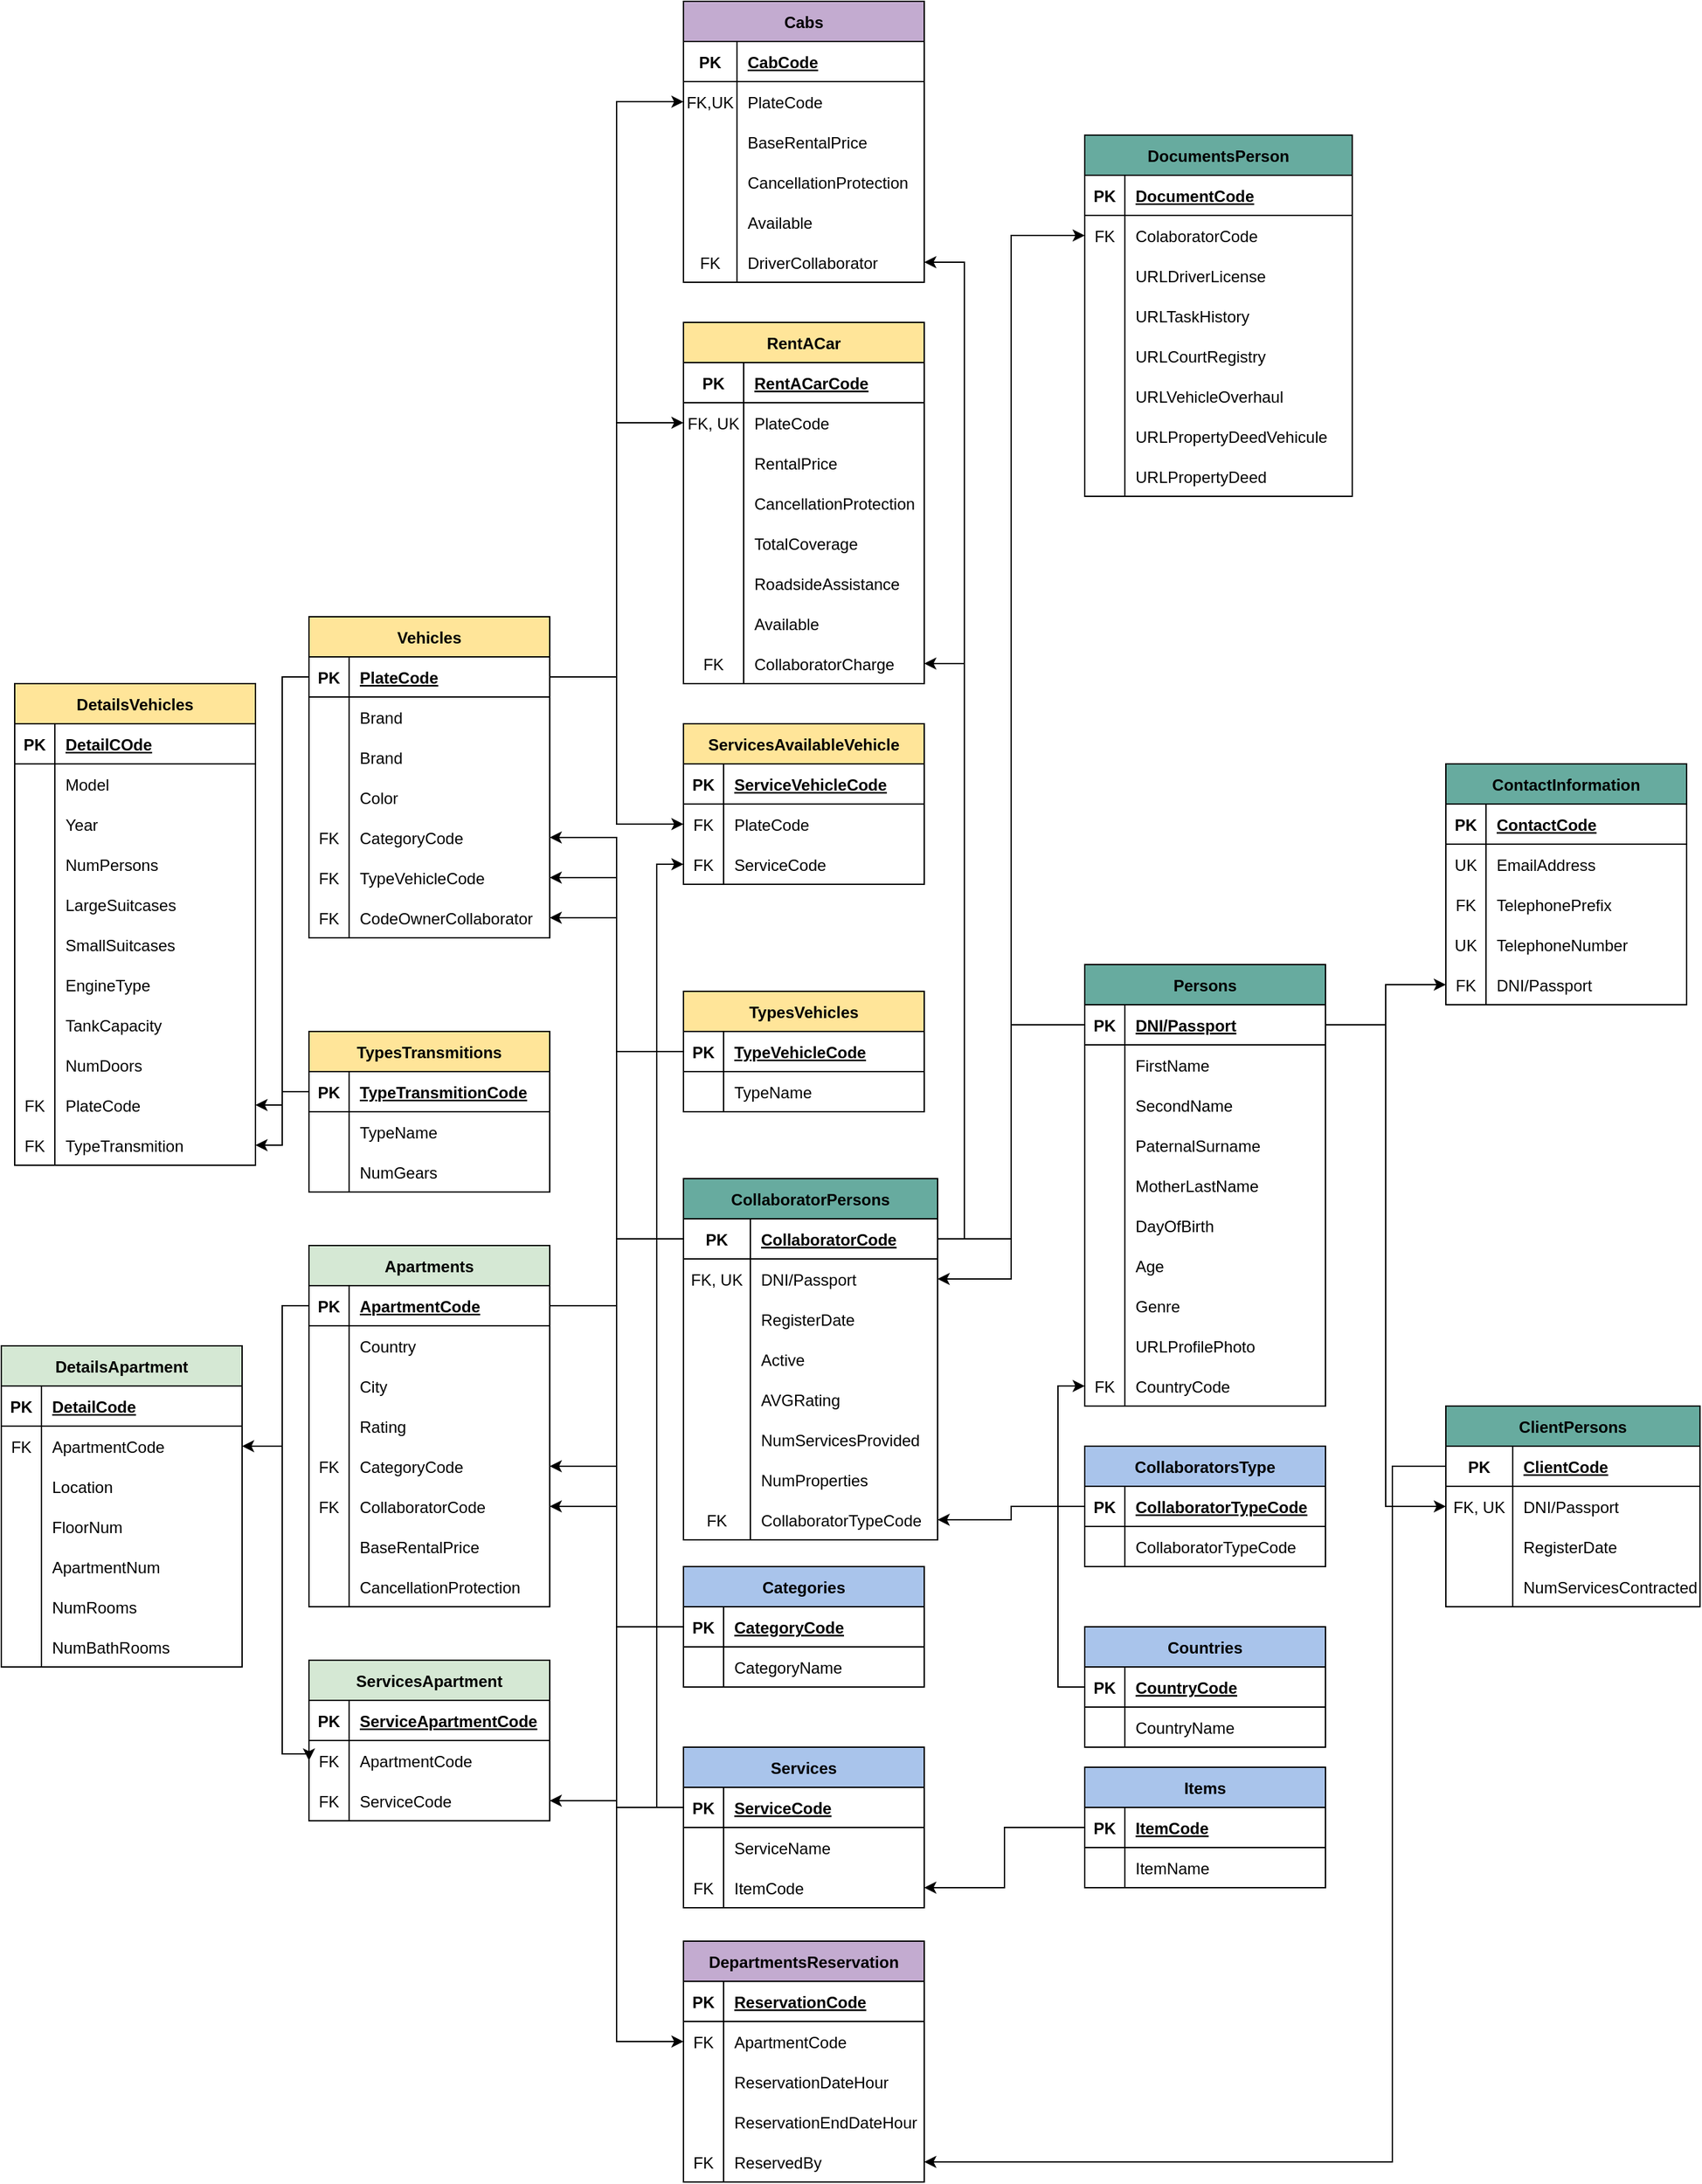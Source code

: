 <mxfile version="20.8.20" type="device"><diagram name="Página-1" id="IlAk5fLss2QDyR46KnqM"><mxGraphModel dx="4480" dy="2769" grid="1" gridSize="10" guides="1" tooltips="1" connect="1" arrows="1" fold="1" page="1" pageScale="1" pageWidth="827" pageHeight="1169" math="0" shadow="0"><root><mxCell id="0"/><mxCell id="1" parent="0"/><mxCell id="9YJKrWj88nlE9LnHx80u-14" value="Persons" style="shape=table;startSize=30;container=1;collapsible=1;childLayout=tableLayout;fixedRows=1;rowLines=0;fontStyle=1;align=center;resizeLast=1;fillColor=#67AB9F;" parent="1" vertex="1"><mxGeometry x="40" y="60" width="180" height="330" as="geometry"/></mxCell><mxCell id="9YJKrWj88nlE9LnHx80u-15" value="" style="shape=tableRow;horizontal=0;startSize=0;swimlaneHead=0;swimlaneBody=0;fillColor=none;collapsible=0;dropTarget=0;points=[[0,0.5],[1,0.5]];portConstraint=eastwest;top=0;left=0;right=0;bottom=1;" parent="9YJKrWj88nlE9LnHx80u-14" vertex="1"><mxGeometry y="30" width="180" height="30" as="geometry"/></mxCell><mxCell id="9YJKrWj88nlE9LnHx80u-16" value="PK" style="shape=partialRectangle;connectable=0;fillColor=none;top=0;left=0;bottom=0;right=0;fontStyle=1;overflow=hidden;" parent="9YJKrWj88nlE9LnHx80u-15" vertex="1"><mxGeometry width="30" height="30" as="geometry"><mxRectangle width="30" height="30" as="alternateBounds"/></mxGeometry></mxCell><mxCell id="9YJKrWj88nlE9LnHx80u-17" value="DNI/Passport" style="shape=partialRectangle;connectable=0;fillColor=none;top=0;left=0;bottom=0;right=0;align=left;spacingLeft=6;fontStyle=5;overflow=hidden;" parent="9YJKrWj88nlE9LnHx80u-15" vertex="1"><mxGeometry x="30" width="150" height="30" as="geometry"><mxRectangle width="150" height="30" as="alternateBounds"/></mxGeometry></mxCell><mxCell id="9YJKrWj88nlE9LnHx80u-18" value="" style="shape=tableRow;horizontal=0;startSize=0;swimlaneHead=0;swimlaneBody=0;fillColor=none;collapsible=0;dropTarget=0;points=[[0,0.5],[1,0.5]];portConstraint=eastwest;top=0;left=0;right=0;bottom=0;" parent="9YJKrWj88nlE9LnHx80u-14" vertex="1"><mxGeometry y="60" width="180" height="30" as="geometry"/></mxCell><mxCell id="9YJKrWj88nlE9LnHx80u-19" value="" style="shape=partialRectangle;connectable=0;fillColor=none;top=0;left=0;bottom=0;right=0;editable=1;overflow=hidden;" parent="9YJKrWj88nlE9LnHx80u-18" vertex="1"><mxGeometry width="30" height="30" as="geometry"><mxRectangle width="30" height="30" as="alternateBounds"/></mxGeometry></mxCell><mxCell id="9YJKrWj88nlE9LnHx80u-20" value="FirstName" style="shape=partialRectangle;connectable=0;fillColor=none;top=0;left=0;bottom=0;right=0;align=left;spacingLeft=6;overflow=hidden;" parent="9YJKrWj88nlE9LnHx80u-18" vertex="1"><mxGeometry x="30" width="150" height="30" as="geometry"><mxRectangle width="150" height="30" as="alternateBounds"/></mxGeometry></mxCell><mxCell id="9YJKrWj88nlE9LnHx80u-21" value="" style="shape=tableRow;horizontal=0;startSize=0;swimlaneHead=0;swimlaneBody=0;fillColor=none;collapsible=0;dropTarget=0;points=[[0,0.5],[1,0.5]];portConstraint=eastwest;top=0;left=0;right=0;bottom=0;" parent="9YJKrWj88nlE9LnHx80u-14" vertex="1"><mxGeometry y="90" width="180" height="30" as="geometry"/></mxCell><mxCell id="9YJKrWj88nlE9LnHx80u-22" value="" style="shape=partialRectangle;connectable=0;fillColor=none;top=0;left=0;bottom=0;right=0;editable=1;overflow=hidden;" parent="9YJKrWj88nlE9LnHx80u-21" vertex="1"><mxGeometry width="30" height="30" as="geometry"><mxRectangle width="30" height="30" as="alternateBounds"/></mxGeometry></mxCell><mxCell id="9YJKrWj88nlE9LnHx80u-23" value="SecondName" style="shape=partialRectangle;connectable=0;fillColor=none;top=0;left=0;bottom=0;right=0;align=left;spacingLeft=6;overflow=hidden;" parent="9YJKrWj88nlE9LnHx80u-21" vertex="1"><mxGeometry x="30" width="150" height="30" as="geometry"><mxRectangle width="150" height="30" as="alternateBounds"/></mxGeometry></mxCell><mxCell id="9YJKrWj88nlE9LnHx80u-24" value="" style="shape=tableRow;horizontal=0;startSize=0;swimlaneHead=0;swimlaneBody=0;fillColor=none;collapsible=0;dropTarget=0;points=[[0,0.5],[1,0.5]];portConstraint=eastwest;top=0;left=0;right=0;bottom=0;" parent="9YJKrWj88nlE9LnHx80u-14" vertex="1"><mxGeometry y="120" width="180" height="30" as="geometry"/></mxCell><mxCell id="9YJKrWj88nlE9LnHx80u-25" value="" style="shape=partialRectangle;connectable=0;fillColor=none;top=0;left=0;bottom=0;right=0;editable=1;overflow=hidden;" parent="9YJKrWj88nlE9LnHx80u-24" vertex="1"><mxGeometry width="30" height="30" as="geometry"><mxRectangle width="30" height="30" as="alternateBounds"/></mxGeometry></mxCell><mxCell id="9YJKrWj88nlE9LnHx80u-26" value="PaternalSurname" style="shape=partialRectangle;connectable=0;fillColor=none;top=0;left=0;bottom=0;right=0;align=left;spacingLeft=6;overflow=hidden;" parent="9YJKrWj88nlE9LnHx80u-24" vertex="1"><mxGeometry x="30" width="150" height="30" as="geometry"><mxRectangle width="150" height="30" as="alternateBounds"/></mxGeometry></mxCell><mxCell id="9YJKrWj88nlE9LnHx80u-27" value="" style="shape=tableRow;horizontal=0;startSize=0;swimlaneHead=0;swimlaneBody=0;fillColor=none;collapsible=0;dropTarget=0;points=[[0,0.5],[1,0.5]];portConstraint=eastwest;top=0;left=0;right=0;bottom=0;" parent="9YJKrWj88nlE9LnHx80u-14" vertex="1"><mxGeometry y="150" width="180" height="30" as="geometry"/></mxCell><mxCell id="9YJKrWj88nlE9LnHx80u-28" value="" style="shape=partialRectangle;connectable=0;fillColor=none;top=0;left=0;bottom=0;right=0;editable=1;overflow=hidden;" parent="9YJKrWj88nlE9LnHx80u-27" vertex="1"><mxGeometry width="30" height="30" as="geometry"><mxRectangle width="30" height="30" as="alternateBounds"/></mxGeometry></mxCell><mxCell id="9YJKrWj88nlE9LnHx80u-29" value="MotherLastName" style="shape=partialRectangle;connectable=0;fillColor=none;top=0;left=0;bottom=0;right=0;align=left;spacingLeft=6;overflow=hidden;" parent="9YJKrWj88nlE9LnHx80u-27" vertex="1"><mxGeometry x="30" width="150" height="30" as="geometry"><mxRectangle width="150" height="30" as="alternateBounds"/></mxGeometry></mxCell><mxCell id="9YJKrWj88nlE9LnHx80u-30" value="" style="shape=tableRow;horizontal=0;startSize=0;swimlaneHead=0;swimlaneBody=0;fillColor=none;collapsible=0;dropTarget=0;points=[[0,0.5],[1,0.5]];portConstraint=eastwest;top=0;left=0;right=0;bottom=0;" parent="9YJKrWj88nlE9LnHx80u-14" vertex="1"><mxGeometry y="180" width="180" height="30" as="geometry"/></mxCell><mxCell id="9YJKrWj88nlE9LnHx80u-31" value="" style="shape=partialRectangle;connectable=0;fillColor=none;top=0;left=0;bottom=0;right=0;editable=1;overflow=hidden;" parent="9YJKrWj88nlE9LnHx80u-30" vertex="1"><mxGeometry width="30" height="30" as="geometry"><mxRectangle width="30" height="30" as="alternateBounds"/></mxGeometry></mxCell><mxCell id="9YJKrWj88nlE9LnHx80u-32" value="DayOfBirth" style="shape=partialRectangle;connectable=0;fillColor=none;top=0;left=0;bottom=0;right=0;align=left;spacingLeft=6;overflow=hidden;" parent="9YJKrWj88nlE9LnHx80u-30" vertex="1"><mxGeometry x="30" width="150" height="30" as="geometry"><mxRectangle width="150" height="30" as="alternateBounds"/></mxGeometry></mxCell><mxCell id="9YJKrWj88nlE9LnHx80u-33" value="" style="shape=tableRow;horizontal=0;startSize=0;swimlaneHead=0;swimlaneBody=0;fillColor=none;collapsible=0;dropTarget=0;points=[[0,0.5],[1,0.5]];portConstraint=eastwest;top=0;left=0;right=0;bottom=0;" parent="9YJKrWj88nlE9LnHx80u-14" vertex="1"><mxGeometry y="210" width="180" height="30" as="geometry"/></mxCell><mxCell id="9YJKrWj88nlE9LnHx80u-34" value="" style="shape=partialRectangle;connectable=0;fillColor=none;top=0;left=0;bottom=0;right=0;editable=1;overflow=hidden;" parent="9YJKrWj88nlE9LnHx80u-33" vertex="1"><mxGeometry width="30" height="30" as="geometry"><mxRectangle width="30" height="30" as="alternateBounds"/></mxGeometry></mxCell><mxCell id="9YJKrWj88nlE9LnHx80u-35" value="Age" style="shape=partialRectangle;connectable=0;fillColor=none;top=0;left=0;bottom=0;right=0;align=left;spacingLeft=6;overflow=hidden;" parent="9YJKrWj88nlE9LnHx80u-33" vertex="1"><mxGeometry x="30" width="150" height="30" as="geometry"><mxRectangle width="150" height="30" as="alternateBounds"/></mxGeometry></mxCell><mxCell id="9YJKrWj88nlE9LnHx80u-150" value="" style="shape=tableRow;horizontal=0;startSize=0;swimlaneHead=0;swimlaneBody=0;fillColor=none;collapsible=0;dropTarget=0;points=[[0,0.5],[1,0.5]];portConstraint=eastwest;top=0;left=0;right=0;bottom=0;" parent="9YJKrWj88nlE9LnHx80u-14" vertex="1"><mxGeometry y="240" width="180" height="30" as="geometry"/></mxCell><mxCell id="9YJKrWj88nlE9LnHx80u-151" value="" style="shape=partialRectangle;connectable=0;fillColor=none;top=0;left=0;bottom=0;right=0;editable=1;overflow=hidden;" parent="9YJKrWj88nlE9LnHx80u-150" vertex="1"><mxGeometry width="30" height="30" as="geometry"><mxRectangle width="30" height="30" as="alternateBounds"/></mxGeometry></mxCell><mxCell id="9YJKrWj88nlE9LnHx80u-152" value="Genre" style="shape=partialRectangle;connectable=0;fillColor=none;top=0;left=0;bottom=0;right=0;align=left;spacingLeft=6;overflow=hidden;" parent="9YJKrWj88nlE9LnHx80u-150" vertex="1"><mxGeometry x="30" width="150" height="30" as="geometry"><mxRectangle width="150" height="30" as="alternateBounds"/></mxGeometry></mxCell><mxCell id="9YJKrWj88nlE9LnHx80u-115" value="" style="shape=tableRow;horizontal=0;startSize=0;swimlaneHead=0;swimlaneBody=0;fillColor=none;collapsible=0;dropTarget=0;points=[[0,0.5],[1,0.5]];portConstraint=eastwest;top=0;left=0;right=0;bottom=0;" parent="9YJKrWj88nlE9LnHx80u-14" vertex="1"><mxGeometry y="270" width="180" height="30" as="geometry"/></mxCell><mxCell id="9YJKrWj88nlE9LnHx80u-116" value="" style="shape=partialRectangle;connectable=0;fillColor=none;top=0;left=0;bottom=0;right=0;editable=1;overflow=hidden;" parent="9YJKrWj88nlE9LnHx80u-115" vertex="1"><mxGeometry width="30" height="30" as="geometry"><mxRectangle width="30" height="30" as="alternateBounds"/></mxGeometry></mxCell><mxCell id="9YJKrWj88nlE9LnHx80u-117" value="URLProfilePhoto" style="shape=partialRectangle;connectable=0;fillColor=none;top=0;left=0;bottom=0;right=0;align=left;spacingLeft=6;overflow=hidden;" parent="9YJKrWj88nlE9LnHx80u-115" vertex="1"><mxGeometry x="30" width="150" height="30" as="geometry"><mxRectangle width="150" height="30" as="alternateBounds"/></mxGeometry></mxCell><mxCell id="9YJKrWj88nlE9LnHx80u-153" value="" style="shape=tableRow;horizontal=0;startSize=0;swimlaneHead=0;swimlaneBody=0;fillColor=none;collapsible=0;dropTarget=0;points=[[0,0.5],[1,0.5]];portConstraint=eastwest;top=0;left=0;right=0;bottom=0;" parent="9YJKrWj88nlE9LnHx80u-14" vertex="1"><mxGeometry y="300" width="180" height="30" as="geometry"/></mxCell><mxCell id="9YJKrWj88nlE9LnHx80u-154" value="FK" style="shape=partialRectangle;connectable=0;fillColor=none;top=0;left=0;bottom=0;right=0;editable=1;overflow=hidden;" parent="9YJKrWj88nlE9LnHx80u-153" vertex="1"><mxGeometry width="30" height="30" as="geometry"><mxRectangle width="30" height="30" as="alternateBounds"/></mxGeometry></mxCell><mxCell id="9YJKrWj88nlE9LnHx80u-155" value="CountryCode" style="shape=partialRectangle;connectable=0;fillColor=none;top=0;left=0;bottom=0;right=0;align=left;spacingLeft=6;overflow=hidden;" parent="9YJKrWj88nlE9LnHx80u-153" vertex="1"><mxGeometry x="30" width="150" height="30" as="geometry"><mxRectangle width="150" height="30" as="alternateBounds"/></mxGeometry></mxCell><mxCell id="9YJKrWj88nlE9LnHx80u-36" value="ContactInformation" style="shape=table;startSize=30;container=1;collapsible=1;childLayout=tableLayout;fixedRows=1;rowLines=0;fontStyle=1;align=center;resizeLast=1;fillColor=#67AB9F;" parent="1" vertex="1"><mxGeometry x="310" y="-90" width="180" height="180" as="geometry"/></mxCell><mxCell id="9YJKrWj88nlE9LnHx80u-37" value="" style="shape=tableRow;horizontal=0;startSize=0;swimlaneHead=0;swimlaneBody=0;fillColor=none;collapsible=0;dropTarget=0;points=[[0,0.5],[1,0.5]];portConstraint=eastwest;top=0;left=0;right=0;bottom=1;" parent="9YJKrWj88nlE9LnHx80u-36" vertex="1"><mxGeometry y="30" width="180" height="30" as="geometry"/></mxCell><mxCell id="9YJKrWj88nlE9LnHx80u-38" value="PK" style="shape=partialRectangle;connectable=0;fillColor=none;top=0;left=0;bottom=0;right=0;fontStyle=1;overflow=hidden;" parent="9YJKrWj88nlE9LnHx80u-37" vertex="1"><mxGeometry width="30" height="30" as="geometry"><mxRectangle width="30" height="30" as="alternateBounds"/></mxGeometry></mxCell><mxCell id="9YJKrWj88nlE9LnHx80u-39" value="ContactCode" style="shape=partialRectangle;connectable=0;fillColor=none;top=0;left=0;bottom=0;right=0;align=left;spacingLeft=6;fontStyle=5;overflow=hidden;" parent="9YJKrWj88nlE9LnHx80u-37" vertex="1"><mxGeometry x="30" width="150" height="30" as="geometry"><mxRectangle width="150" height="30" as="alternateBounds"/></mxGeometry></mxCell><mxCell id="9YJKrWj88nlE9LnHx80u-40" value="" style="shape=tableRow;horizontal=0;startSize=0;swimlaneHead=0;swimlaneBody=0;fillColor=none;collapsible=0;dropTarget=0;points=[[0,0.5],[1,0.5]];portConstraint=eastwest;top=0;left=0;right=0;bottom=0;" parent="9YJKrWj88nlE9LnHx80u-36" vertex="1"><mxGeometry y="60" width="180" height="30" as="geometry"/></mxCell><mxCell id="9YJKrWj88nlE9LnHx80u-41" value="UK" style="shape=partialRectangle;connectable=0;fillColor=none;top=0;left=0;bottom=0;right=0;editable=1;overflow=hidden;" parent="9YJKrWj88nlE9LnHx80u-40" vertex="1"><mxGeometry width="30" height="30" as="geometry"><mxRectangle width="30" height="30" as="alternateBounds"/></mxGeometry></mxCell><mxCell id="9YJKrWj88nlE9LnHx80u-42" value="EmailAddress" style="shape=partialRectangle;connectable=0;fillColor=none;top=0;left=0;bottom=0;right=0;align=left;spacingLeft=6;overflow=hidden;" parent="9YJKrWj88nlE9LnHx80u-40" vertex="1"><mxGeometry x="30" width="150" height="30" as="geometry"><mxRectangle width="150" height="30" as="alternateBounds"/></mxGeometry></mxCell><mxCell id="9YJKrWj88nlE9LnHx80u-43" value="" style="shape=tableRow;horizontal=0;startSize=0;swimlaneHead=0;swimlaneBody=0;fillColor=none;collapsible=0;dropTarget=0;points=[[0,0.5],[1,0.5]];portConstraint=eastwest;top=0;left=0;right=0;bottom=0;" parent="9YJKrWj88nlE9LnHx80u-36" vertex="1"><mxGeometry y="90" width="180" height="30" as="geometry"/></mxCell><mxCell id="9YJKrWj88nlE9LnHx80u-44" value="FK" style="shape=partialRectangle;connectable=0;fillColor=none;top=0;left=0;bottom=0;right=0;editable=1;overflow=hidden;" parent="9YJKrWj88nlE9LnHx80u-43" vertex="1"><mxGeometry width="30" height="30" as="geometry"><mxRectangle width="30" height="30" as="alternateBounds"/></mxGeometry></mxCell><mxCell id="9YJKrWj88nlE9LnHx80u-45" value="TelephonePrefix" style="shape=partialRectangle;connectable=0;fillColor=none;top=0;left=0;bottom=0;right=0;align=left;spacingLeft=6;overflow=hidden;" parent="9YJKrWj88nlE9LnHx80u-43" vertex="1"><mxGeometry x="30" width="150" height="30" as="geometry"><mxRectangle width="150" height="30" as="alternateBounds"/></mxGeometry></mxCell><mxCell id="9YJKrWj88nlE9LnHx80u-46" value="" style="shape=tableRow;horizontal=0;startSize=0;swimlaneHead=0;swimlaneBody=0;fillColor=none;collapsible=0;dropTarget=0;points=[[0,0.5],[1,0.5]];portConstraint=eastwest;top=0;left=0;right=0;bottom=0;" parent="9YJKrWj88nlE9LnHx80u-36" vertex="1"><mxGeometry y="120" width="180" height="30" as="geometry"/></mxCell><mxCell id="9YJKrWj88nlE9LnHx80u-47" value="UK" style="shape=partialRectangle;connectable=0;fillColor=none;top=0;left=0;bottom=0;right=0;editable=1;overflow=hidden;" parent="9YJKrWj88nlE9LnHx80u-46" vertex="1"><mxGeometry width="30" height="30" as="geometry"><mxRectangle width="30" height="30" as="alternateBounds"/></mxGeometry></mxCell><mxCell id="9YJKrWj88nlE9LnHx80u-48" value="TelephoneNumber" style="shape=partialRectangle;connectable=0;fillColor=none;top=0;left=0;bottom=0;right=0;align=left;spacingLeft=6;overflow=hidden;" parent="9YJKrWj88nlE9LnHx80u-46" vertex="1"><mxGeometry x="30" width="150" height="30" as="geometry"><mxRectangle width="150" height="30" as="alternateBounds"/></mxGeometry></mxCell><mxCell id="9YJKrWj88nlE9LnHx80u-49" value="" style="shape=tableRow;horizontal=0;startSize=0;swimlaneHead=0;swimlaneBody=0;fillColor=none;collapsible=0;dropTarget=0;points=[[0,0.5],[1,0.5]];portConstraint=eastwest;top=0;left=0;right=0;bottom=0;" parent="9YJKrWj88nlE9LnHx80u-36" vertex="1"><mxGeometry y="150" width="180" height="30" as="geometry"/></mxCell><mxCell id="9YJKrWj88nlE9LnHx80u-50" value="FK" style="shape=partialRectangle;connectable=0;fillColor=none;top=0;left=0;bottom=0;right=0;editable=1;overflow=hidden;" parent="9YJKrWj88nlE9LnHx80u-49" vertex="1"><mxGeometry width="30" height="30" as="geometry"><mxRectangle width="30" height="30" as="alternateBounds"/></mxGeometry></mxCell><mxCell id="9YJKrWj88nlE9LnHx80u-51" value="DNI/Passport" style="shape=partialRectangle;connectable=0;fillColor=none;top=0;left=0;bottom=0;right=0;align=left;spacingLeft=6;overflow=hidden;" parent="9YJKrWj88nlE9LnHx80u-49" vertex="1"><mxGeometry x="30" width="150" height="30" as="geometry"><mxRectangle width="150" height="30" as="alternateBounds"/></mxGeometry></mxCell><mxCell id="9YJKrWj88nlE9LnHx80u-52" style="edgeStyle=orthogonalEdgeStyle;rounded=0;orthogonalLoop=1;jettySize=auto;html=1;exitX=1;exitY=0.5;exitDx=0;exitDy=0;" parent="1" source="9YJKrWj88nlE9LnHx80u-15" target="9YJKrWj88nlE9LnHx80u-49" edge="1"><mxGeometry relative="1" as="geometry"/></mxCell><mxCell id="9YJKrWj88nlE9LnHx80u-53" value="ClientPersons" style="shape=table;startSize=30;container=1;collapsible=1;childLayout=tableLayout;fixedRows=1;rowLines=0;fontStyle=1;align=center;resizeLast=1;fillColor=#67AB9F;" parent="1" vertex="1"><mxGeometry x="310" y="390" width="190" height="150" as="geometry"/></mxCell><mxCell id="9YJKrWj88nlE9LnHx80u-54" value="" style="shape=tableRow;horizontal=0;startSize=0;swimlaneHead=0;swimlaneBody=0;fillColor=none;collapsible=0;dropTarget=0;points=[[0,0.5],[1,0.5]];portConstraint=eastwest;top=0;left=0;right=0;bottom=1;" parent="9YJKrWj88nlE9LnHx80u-53" vertex="1"><mxGeometry y="30" width="190" height="30" as="geometry"/></mxCell><mxCell id="9YJKrWj88nlE9LnHx80u-55" value="PK" style="shape=partialRectangle;connectable=0;fillColor=none;top=0;left=0;bottom=0;right=0;fontStyle=1;overflow=hidden;" parent="9YJKrWj88nlE9LnHx80u-54" vertex="1"><mxGeometry width="50.0" height="30" as="geometry"><mxRectangle width="50.0" height="30" as="alternateBounds"/></mxGeometry></mxCell><mxCell id="9YJKrWj88nlE9LnHx80u-56" value="ClientCode" style="shape=partialRectangle;connectable=0;fillColor=none;top=0;left=0;bottom=0;right=0;align=left;spacingLeft=6;fontStyle=5;overflow=hidden;" parent="9YJKrWj88nlE9LnHx80u-54" vertex="1"><mxGeometry x="50.0" width="140.0" height="30" as="geometry"><mxRectangle width="140.0" height="30" as="alternateBounds"/></mxGeometry></mxCell><mxCell id="9YJKrWj88nlE9LnHx80u-57" value="" style="shape=tableRow;horizontal=0;startSize=0;swimlaneHead=0;swimlaneBody=0;fillColor=none;collapsible=0;dropTarget=0;points=[[0,0.5],[1,0.5]];portConstraint=eastwest;top=0;left=0;right=0;bottom=0;" parent="9YJKrWj88nlE9LnHx80u-53" vertex="1"><mxGeometry y="60" width="190" height="30" as="geometry"/></mxCell><mxCell id="9YJKrWj88nlE9LnHx80u-58" value="FK, UK" style="shape=partialRectangle;connectable=0;fillColor=none;top=0;left=0;bottom=0;right=0;editable=1;overflow=hidden;" parent="9YJKrWj88nlE9LnHx80u-57" vertex="1"><mxGeometry width="50.0" height="30" as="geometry"><mxRectangle width="50.0" height="30" as="alternateBounds"/></mxGeometry></mxCell><mxCell id="9YJKrWj88nlE9LnHx80u-59" value="DNI/Passport" style="shape=partialRectangle;connectable=0;fillColor=none;top=0;left=0;bottom=0;right=0;align=left;spacingLeft=6;overflow=hidden;" parent="9YJKrWj88nlE9LnHx80u-57" vertex="1"><mxGeometry x="50.0" width="140.0" height="30" as="geometry"><mxRectangle width="140.0" height="30" as="alternateBounds"/></mxGeometry></mxCell><mxCell id="9YJKrWj88nlE9LnHx80u-60" value="" style="shape=tableRow;horizontal=0;startSize=0;swimlaneHead=0;swimlaneBody=0;fillColor=none;collapsible=0;dropTarget=0;points=[[0,0.5],[1,0.5]];portConstraint=eastwest;top=0;left=0;right=0;bottom=0;" parent="9YJKrWj88nlE9LnHx80u-53" vertex="1"><mxGeometry y="90" width="190" height="30" as="geometry"/></mxCell><mxCell id="9YJKrWj88nlE9LnHx80u-61" value="" style="shape=partialRectangle;connectable=0;fillColor=none;top=0;left=0;bottom=0;right=0;editable=1;overflow=hidden;" parent="9YJKrWj88nlE9LnHx80u-60" vertex="1"><mxGeometry width="50.0" height="30" as="geometry"><mxRectangle width="50.0" height="30" as="alternateBounds"/></mxGeometry></mxCell><mxCell id="9YJKrWj88nlE9LnHx80u-62" value="RegisterDate" style="shape=partialRectangle;connectable=0;fillColor=none;top=0;left=0;bottom=0;right=0;align=left;spacingLeft=6;overflow=hidden;" parent="9YJKrWj88nlE9LnHx80u-60" vertex="1"><mxGeometry x="50.0" width="140.0" height="30" as="geometry"><mxRectangle width="140.0" height="30" as="alternateBounds"/></mxGeometry></mxCell><mxCell id="9YJKrWj88nlE9LnHx80u-186" value="" style="shape=tableRow;horizontal=0;startSize=0;swimlaneHead=0;swimlaneBody=0;fillColor=none;collapsible=0;dropTarget=0;points=[[0,0.5],[1,0.5]];portConstraint=eastwest;top=0;left=0;right=0;bottom=0;" parent="9YJKrWj88nlE9LnHx80u-53" vertex="1"><mxGeometry y="120" width="190" height="30" as="geometry"/></mxCell><mxCell id="9YJKrWj88nlE9LnHx80u-187" value="" style="shape=partialRectangle;connectable=0;fillColor=none;top=0;left=0;bottom=0;right=0;editable=1;overflow=hidden;" parent="9YJKrWj88nlE9LnHx80u-186" vertex="1"><mxGeometry width="50.0" height="30" as="geometry"><mxRectangle width="50.0" height="30" as="alternateBounds"/></mxGeometry></mxCell><mxCell id="9YJKrWj88nlE9LnHx80u-188" value="NumServicesContracted" style="shape=partialRectangle;connectable=0;fillColor=none;top=0;left=0;bottom=0;right=0;align=left;spacingLeft=6;overflow=hidden;" parent="9YJKrWj88nlE9LnHx80u-186" vertex="1"><mxGeometry x="50.0" width="140.0" height="30" as="geometry"><mxRectangle width="140.0" height="30" as="alternateBounds"/></mxGeometry></mxCell><mxCell id="9YJKrWj88nlE9LnHx80u-66" style="edgeStyle=orthogonalEdgeStyle;rounded=0;orthogonalLoop=1;jettySize=auto;html=1;exitX=1;exitY=0.5;exitDx=0;exitDy=0;entryX=0;entryY=0.5;entryDx=0;entryDy=0;" parent="1" source="9YJKrWj88nlE9LnHx80u-15" target="9YJKrWj88nlE9LnHx80u-57" edge="1"><mxGeometry relative="1" as="geometry"/></mxCell><mxCell id="9YJKrWj88nlE9LnHx80u-80" value="Countries" style="shape=table;startSize=30;container=1;collapsible=1;childLayout=tableLayout;fixedRows=1;rowLines=0;fontStyle=1;align=center;resizeLast=1;fillColor=#A9C4EB;" parent="1" vertex="1"><mxGeometry x="40" y="555" width="180" height="90" as="geometry"/></mxCell><mxCell id="9YJKrWj88nlE9LnHx80u-81" value="" style="shape=tableRow;horizontal=0;startSize=0;swimlaneHead=0;swimlaneBody=0;fillColor=none;collapsible=0;dropTarget=0;points=[[0,0.5],[1,0.5]];portConstraint=eastwest;top=0;left=0;right=0;bottom=1;" parent="9YJKrWj88nlE9LnHx80u-80" vertex="1"><mxGeometry y="30" width="180" height="30" as="geometry"/></mxCell><mxCell id="9YJKrWj88nlE9LnHx80u-82" value="PK" style="shape=partialRectangle;connectable=0;fillColor=none;top=0;left=0;bottom=0;right=0;fontStyle=1;overflow=hidden;" parent="9YJKrWj88nlE9LnHx80u-81" vertex="1"><mxGeometry width="30" height="30" as="geometry"><mxRectangle width="30" height="30" as="alternateBounds"/></mxGeometry></mxCell><mxCell id="9YJKrWj88nlE9LnHx80u-83" value="CountryCode" style="shape=partialRectangle;connectable=0;fillColor=none;top=0;left=0;bottom=0;right=0;align=left;spacingLeft=6;fontStyle=5;overflow=hidden;" parent="9YJKrWj88nlE9LnHx80u-81" vertex="1"><mxGeometry x="30" width="150" height="30" as="geometry"><mxRectangle width="150" height="30" as="alternateBounds"/></mxGeometry></mxCell><mxCell id="9YJKrWj88nlE9LnHx80u-84" value="" style="shape=tableRow;horizontal=0;startSize=0;swimlaneHead=0;swimlaneBody=0;fillColor=none;collapsible=0;dropTarget=0;points=[[0,0.5],[1,0.5]];portConstraint=eastwest;top=0;left=0;right=0;bottom=0;" parent="9YJKrWj88nlE9LnHx80u-80" vertex="1"><mxGeometry y="60" width="180" height="30" as="geometry"/></mxCell><mxCell id="9YJKrWj88nlE9LnHx80u-85" value="" style="shape=partialRectangle;connectable=0;fillColor=none;top=0;left=0;bottom=0;right=0;editable=1;overflow=hidden;" parent="9YJKrWj88nlE9LnHx80u-84" vertex="1"><mxGeometry width="30" height="30" as="geometry"><mxRectangle width="30" height="30" as="alternateBounds"/></mxGeometry></mxCell><mxCell id="9YJKrWj88nlE9LnHx80u-86" value="CountryName" style="shape=partialRectangle;connectable=0;fillColor=none;top=0;left=0;bottom=0;right=0;align=left;spacingLeft=6;overflow=hidden;" parent="9YJKrWj88nlE9LnHx80u-84" vertex="1"><mxGeometry x="30" width="150" height="30" as="geometry"><mxRectangle width="150" height="30" as="alternateBounds"/></mxGeometry></mxCell><mxCell id="9YJKrWj88nlE9LnHx80u-93" style="edgeStyle=orthogonalEdgeStyle;rounded=0;orthogonalLoop=1;jettySize=auto;html=1;entryX=0;entryY=0.5;entryDx=0;entryDy=0;" parent="1" source="9YJKrWj88nlE9LnHx80u-81" target="9YJKrWj88nlE9LnHx80u-153" edge="1"><mxGeometry relative="1" as="geometry"><mxPoint x="310" y="475.077" as="targetPoint"/></mxGeometry></mxCell><mxCell id="9YJKrWj88nlE9LnHx80u-94" value="CollaboratorPersons" style="shape=table;startSize=30;container=1;collapsible=1;childLayout=tableLayout;fixedRows=1;rowLines=0;fontStyle=1;align=center;resizeLast=1;fillColor=#67AB9F;" parent="1" vertex="1"><mxGeometry x="-260" y="220" width="190" height="270" as="geometry"/></mxCell><mxCell id="9YJKrWj88nlE9LnHx80u-95" value="" style="shape=tableRow;horizontal=0;startSize=0;swimlaneHead=0;swimlaneBody=0;fillColor=none;collapsible=0;dropTarget=0;points=[[0,0.5],[1,0.5]];portConstraint=eastwest;top=0;left=0;right=0;bottom=1;" parent="9YJKrWj88nlE9LnHx80u-94" vertex="1"><mxGeometry y="30" width="190" height="30" as="geometry"/></mxCell><mxCell id="9YJKrWj88nlE9LnHx80u-96" value="PK" style="shape=partialRectangle;connectable=0;fillColor=none;top=0;left=0;bottom=0;right=0;fontStyle=1;overflow=hidden;" parent="9YJKrWj88nlE9LnHx80u-95" vertex="1"><mxGeometry width="50.0" height="30" as="geometry"><mxRectangle width="50.0" height="30" as="alternateBounds"/></mxGeometry></mxCell><mxCell id="9YJKrWj88nlE9LnHx80u-97" value="CollaboratorCode" style="shape=partialRectangle;connectable=0;fillColor=none;top=0;left=0;bottom=0;right=0;align=left;spacingLeft=6;fontStyle=5;overflow=hidden;" parent="9YJKrWj88nlE9LnHx80u-95" vertex="1"><mxGeometry x="50.0" width="140.0" height="30" as="geometry"><mxRectangle width="140.0" height="30" as="alternateBounds"/></mxGeometry></mxCell><mxCell id="9YJKrWj88nlE9LnHx80u-98" value="" style="shape=tableRow;horizontal=0;startSize=0;swimlaneHead=0;swimlaneBody=0;fillColor=none;collapsible=0;dropTarget=0;points=[[0,0.5],[1,0.5]];portConstraint=eastwest;top=0;left=0;right=0;bottom=0;" parent="9YJKrWj88nlE9LnHx80u-94" vertex="1"><mxGeometry y="60" width="190" height="30" as="geometry"/></mxCell><mxCell id="9YJKrWj88nlE9LnHx80u-99" value="FK, UK" style="shape=partialRectangle;connectable=0;fillColor=none;top=0;left=0;bottom=0;right=0;editable=1;overflow=hidden;" parent="9YJKrWj88nlE9LnHx80u-98" vertex="1"><mxGeometry width="50.0" height="30" as="geometry"><mxRectangle width="50.0" height="30" as="alternateBounds"/></mxGeometry></mxCell><mxCell id="9YJKrWj88nlE9LnHx80u-100" value="DNI/Passport" style="shape=partialRectangle;connectable=0;fillColor=none;top=0;left=0;bottom=0;right=0;align=left;spacingLeft=6;overflow=hidden;" parent="9YJKrWj88nlE9LnHx80u-98" vertex="1"><mxGeometry x="50.0" width="140.0" height="30" as="geometry"><mxRectangle width="140.0" height="30" as="alternateBounds"/></mxGeometry></mxCell><mxCell id="9YJKrWj88nlE9LnHx80u-101" value="" style="shape=tableRow;horizontal=0;startSize=0;swimlaneHead=0;swimlaneBody=0;fillColor=none;collapsible=0;dropTarget=0;points=[[0,0.5],[1,0.5]];portConstraint=eastwest;top=0;left=0;right=0;bottom=0;" parent="9YJKrWj88nlE9LnHx80u-94" vertex="1"><mxGeometry y="90" width="190" height="30" as="geometry"/></mxCell><mxCell id="9YJKrWj88nlE9LnHx80u-102" value="" style="shape=partialRectangle;connectable=0;fillColor=none;top=0;left=0;bottom=0;right=0;editable=1;overflow=hidden;" parent="9YJKrWj88nlE9LnHx80u-101" vertex="1"><mxGeometry width="50.0" height="30" as="geometry"><mxRectangle width="50.0" height="30" as="alternateBounds"/></mxGeometry></mxCell><mxCell id="9YJKrWj88nlE9LnHx80u-103" value="RegisterDate" style="shape=partialRectangle;connectable=0;fillColor=none;top=0;left=0;bottom=0;right=0;align=left;spacingLeft=6;overflow=hidden;" parent="9YJKrWj88nlE9LnHx80u-101" vertex="1"><mxGeometry x="50.0" width="140.0" height="30" as="geometry"><mxRectangle width="140.0" height="30" as="alternateBounds"/></mxGeometry></mxCell><mxCell id="9YJKrWj88nlE9LnHx80u-168" value="" style="shape=tableRow;horizontal=0;startSize=0;swimlaneHead=0;swimlaneBody=0;fillColor=none;collapsible=0;dropTarget=0;points=[[0,0.5],[1,0.5]];portConstraint=eastwest;top=0;left=0;right=0;bottom=0;" parent="9YJKrWj88nlE9LnHx80u-94" vertex="1"><mxGeometry y="120" width="190" height="30" as="geometry"/></mxCell><mxCell id="9YJKrWj88nlE9LnHx80u-169" value="" style="shape=partialRectangle;connectable=0;fillColor=none;top=0;left=0;bottom=0;right=0;editable=1;overflow=hidden;" parent="9YJKrWj88nlE9LnHx80u-168" vertex="1"><mxGeometry width="50.0" height="30" as="geometry"><mxRectangle width="50.0" height="30" as="alternateBounds"/></mxGeometry></mxCell><mxCell id="9YJKrWj88nlE9LnHx80u-170" value="Active" style="shape=partialRectangle;connectable=0;fillColor=none;top=0;left=0;bottom=0;right=0;align=left;spacingLeft=6;overflow=hidden;" parent="9YJKrWj88nlE9LnHx80u-168" vertex="1"><mxGeometry x="50.0" width="140.0" height="30" as="geometry"><mxRectangle width="140.0" height="30" as="alternateBounds"/></mxGeometry></mxCell><mxCell id="9YJKrWj88nlE9LnHx80u-174" value="" style="shape=tableRow;horizontal=0;startSize=0;swimlaneHead=0;swimlaneBody=0;fillColor=none;collapsible=0;dropTarget=0;points=[[0,0.5],[1,0.5]];portConstraint=eastwest;top=0;left=0;right=0;bottom=0;" parent="9YJKrWj88nlE9LnHx80u-94" vertex="1"><mxGeometry y="150" width="190" height="30" as="geometry"/></mxCell><mxCell id="9YJKrWj88nlE9LnHx80u-175" value="" style="shape=partialRectangle;connectable=0;fillColor=none;top=0;left=0;bottom=0;right=0;editable=1;overflow=hidden;" parent="9YJKrWj88nlE9LnHx80u-174" vertex="1"><mxGeometry width="50.0" height="30" as="geometry"><mxRectangle width="50.0" height="30" as="alternateBounds"/></mxGeometry></mxCell><mxCell id="9YJKrWj88nlE9LnHx80u-176" value="AVGRating" style="shape=partialRectangle;connectable=0;fillColor=none;top=0;left=0;bottom=0;right=0;align=left;spacingLeft=6;overflow=hidden;" parent="9YJKrWj88nlE9LnHx80u-174" vertex="1"><mxGeometry x="50.0" width="140.0" height="30" as="geometry"><mxRectangle width="140.0" height="30" as="alternateBounds"/></mxGeometry></mxCell><mxCell id="9YJKrWj88nlE9LnHx80u-180" value="" style="shape=tableRow;horizontal=0;startSize=0;swimlaneHead=0;swimlaneBody=0;fillColor=none;collapsible=0;dropTarget=0;points=[[0,0.5],[1,0.5]];portConstraint=eastwest;top=0;left=0;right=0;bottom=0;" parent="9YJKrWj88nlE9LnHx80u-94" vertex="1"><mxGeometry y="180" width="190" height="30" as="geometry"/></mxCell><mxCell id="9YJKrWj88nlE9LnHx80u-181" value="" style="shape=partialRectangle;connectable=0;fillColor=none;top=0;left=0;bottom=0;right=0;editable=1;overflow=hidden;" parent="9YJKrWj88nlE9LnHx80u-180" vertex="1"><mxGeometry width="50.0" height="30" as="geometry"><mxRectangle width="50.0" height="30" as="alternateBounds"/></mxGeometry></mxCell><mxCell id="9YJKrWj88nlE9LnHx80u-182" value="NumServicesProvided" style="shape=partialRectangle;connectable=0;fillColor=none;top=0;left=0;bottom=0;right=0;align=left;spacingLeft=6;overflow=hidden;" parent="9YJKrWj88nlE9LnHx80u-180" vertex="1"><mxGeometry x="50.0" width="140.0" height="30" as="geometry"><mxRectangle width="140.0" height="30" as="alternateBounds"/></mxGeometry></mxCell><mxCell id="9YJKrWj88nlE9LnHx80u-189" value="" style="shape=tableRow;horizontal=0;startSize=0;swimlaneHead=0;swimlaneBody=0;fillColor=none;collapsible=0;dropTarget=0;points=[[0,0.5],[1,0.5]];portConstraint=eastwest;top=0;left=0;right=0;bottom=0;" parent="9YJKrWj88nlE9LnHx80u-94" vertex="1"><mxGeometry y="210" width="190" height="30" as="geometry"/></mxCell><mxCell id="9YJKrWj88nlE9LnHx80u-190" value="" style="shape=partialRectangle;connectable=0;fillColor=none;top=0;left=0;bottom=0;right=0;editable=1;overflow=hidden;" parent="9YJKrWj88nlE9LnHx80u-189" vertex="1"><mxGeometry width="50.0" height="30" as="geometry"><mxRectangle width="50.0" height="30" as="alternateBounds"/></mxGeometry></mxCell><mxCell id="9YJKrWj88nlE9LnHx80u-191" value="NumProperties" style="shape=partialRectangle;connectable=0;fillColor=none;top=0;left=0;bottom=0;right=0;align=left;spacingLeft=6;overflow=hidden;" parent="9YJKrWj88nlE9LnHx80u-189" vertex="1"><mxGeometry x="50.0" width="140.0" height="30" as="geometry"><mxRectangle width="140.0" height="30" as="alternateBounds"/></mxGeometry></mxCell><mxCell id="jc9vodfEnpf6u0yzY7Wc-46" value="" style="shape=tableRow;horizontal=0;startSize=0;swimlaneHead=0;swimlaneBody=0;fillColor=none;collapsible=0;dropTarget=0;points=[[0,0.5],[1,0.5]];portConstraint=eastwest;top=0;left=0;right=0;bottom=0;" vertex="1" parent="9YJKrWj88nlE9LnHx80u-94"><mxGeometry y="240" width="190" height="30" as="geometry"/></mxCell><mxCell id="jc9vodfEnpf6u0yzY7Wc-47" value="FK" style="shape=partialRectangle;connectable=0;fillColor=none;top=0;left=0;bottom=0;right=0;editable=1;overflow=hidden;" vertex="1" parent="jc9vodfEnpf6u0yzY7Wc-46"><mxGeometry width="50.0" height="30" as="geometry"><mxRectangle width="50.0" height="30" as="alternateBounds"/></mxGeometry></mxCell><mxCell id="jc9vodfEnpf6u0yzY7Wc-48" value="CollaboratorTypeCode" style="shape=partialRectangle;connectable=0;fillColor=none;top=0;left=0;bottom=0;right=0;align=left;spacingLeft=6;overflow=hidden;" vertex="1" parent="jc9vodfEnpf6u0yzY7Wc-46"><mxGeometry x="50.0" width="140.0" height="30" as="geometry"><mxRectangle width="140.0" height="30" as="alternateBounds"/></mxGeometry></mxCell><mxCell id="9YJKrWj88nlE9LnHx80u-107" style="edgeStyle=orthogonalEdgeStyle;rounded=0;orthogonalLoop=1;jettySize=auto;html=1;exitX=0;exitY=0.5;exitDx=0;exitDy=0;" parent="1" source="9YJKrWj88nlE9LnHx80u-15" target="9YJKrWj88nlE9LnHx80u-98" edge="1"><mxGeometry relative="1" as="geometry"/></mxCell><mxCell id="9YJKrWj88nlE9LnHx80u-108" value="DocumentsPerson" style="shape=table;startSize=30;container=1;collapsible=1;childLayout=tableLayout;fixedRows=1;rowLines=0;fontStyle=1;align=center;resizeLast=1;fillColor=#67AB9F;" parent="1" vertex="1"><mxGeometry x="40" y="-560" width="200" height="270" as="geometry"/></mxCell><mxCell id="9YJKrWj88nlE9LnHx80u-109" value="" style="shape=tableRow;horizontal=0;startSize=0;swimlaneHead=0;swimlaneBody=0;fillColor=none;collapsible=0;dropTarget=0;points=[[0,0.5],[1,0.5]];portConstraint=eastwest;top=0;left=0;right=0;bottom=1;" parent="9YJKrWj88nlE9LnHx80u-108" vertex="1"><mxGeometry y="30" width="200" height="30" as="geometry"/></mxCell><mxCell id="9YJKrWj88nlE9LnHx80u-110" value="PK" style="shape=partialRectangle;connectable=0;fillColor=none;top=0;left=0;bottom=0;right=0;fontStyle=1;overflow=hidden;" parent="9YJKrWj88nlE9LnHx80u-109" vertex="1"><mxGeometry width="30" height="30" as="geometry"><mxRectangle width="30" height="30" as="alternateBounds"/></mxGeometry></mxCell><mxCell id="9YJKrWj88nlE9LnHx80u-111" value="DocumentCode" style="shape=partialRectangle;connectable=0;fillColor=none;top=0;left=0;bottom=0;right=0;align=left;spacingLeft=6;fontStyle=5;overflow=hidden;" parent="9YJKrWj88nlE9LnHx80u-109" vertex="1"><mxGeometry x="30" width="170" height="30" as="geometry"><mxRectangle width="170" height="30" as="alternateBounds"/></mxGeometry></mxCell><mxCell id="9YJKrWj88nlE9LnHx80u-112" value="" style="shape=tableRow;horizontal=0;startSize=0;swimlaneHead=0;swimlaneBody=0;fillColor=none;collapsible=0;dropTarget=0;points=[[0,0.5],[1,0.5]];portConstraint=eastwest;top=0;left=0;right=0;bottom=0;" parent="9YJKrWj88nlE9LnHx80u-108" vertex="1"><mxGeometry y="60" width="200" height="30" as="geometry"/></mxCell><mxCell id="9YJKrWj88nlE9LnHx80u-113" value="FK" style="shape=partialRectangle;connectable=0;fillColor=none;top=0;left=0;bottom=0;right=0;editable=1;overflow=hidden;" parent="9YJKrWj88nlE9LnHx80u-112" vertex="1"><mxGeometry width="30" height="30" as="geometry"><mxRectangle width="30" height="30" as="alternateBounds"/></mxGeometry></mxCell><mxCell id="9YJKrWj88nlE9LnHx80u-114" value="ColaboratorCode" style="shape=partialRectangle;connectable=0;fillColor=none;top=0;left=0;bottom=0;right=0;align=left;spacingLeft=6;overflow=hidden;" parent="9YJKrWj88nlE9LnHx80u-112" vertex="1"><mxGeometry x="30" width="170" height="30" as="geometry"><mxRectangle width="170" height="30" as="alternateBounds"/></mxGeometry></mxCell><mxCell id="9YJKrWj88nlE9LnHx80u-118" value="" style="shape=tableRow;horizontal=0;startSize=0;swimlaneHead=0;swimlaneBody=0;fillColor=none;collapsible=0;dropTarget=0;points=[[0,0.5],[1,0.5]];portConstraint=eastwest;top=0;left=0;right=0;bottom=0;" parent="9YJKrWj88nlE9LnHx80u-108" vertex="1"><mxGeometry y="90" width="200" height="30" as="geometry"/></mxCell><mxCell id="9YJKrWj88nlE9LnHx80u-119" value="" style="shape=partialRectangle;connectable=0;fillColor=none;top=0;left=0;bottom=0;right=0;editable=1;overflow=hidden;" parent="9YJKrWj88nlE9LnHx80u-118" vertex="1"><mxGeometry width="30" height="30" as="geometry"><mxRectangle width="30" height="30" as="alternateBounds"/></mxGeometry></mxCell><mxCell id="9YJKrWj88nlE9LnHx80u-120" value="URLDriverLicense" style="shape=partialRectangle;connectable=0;fillColor=none;top=0;left=0;bottom=0;right=0;align=left;spacingLeft=6;overflow=hidden;" parent="9YJKrWj88nlE9LnHx80u-118" vertex="1"><mxGeometry x="30" width="170" height="30" as="geometry"><mxRectangle width="170" height="30" as="alternateBounds"/></mxGeometry></mxCell><mxCell id="9YJKrWj88nlE9LnHx80u-122" value="" style="shape=tableRow;horizontal=0;startSize=0;swimlaneHead=0;swimlaneBody=0;fillColor=none;collapsible=0;dropTarget=0;points=[[0,0.5],[1,0.5]];portConstraint=eastwest;top=0;left=0;right=0;bottom=0;" parent="9YJKrWj88nlE9LnHx80u-108" vertex="1"><mxGeometry y="120" width="200" height="30" as="geometry"/></mxCell><mxCell id="9YJKrWj88nlE9LnHx80u-123" value="" style="shape=partialRectangle;connectable=0;fillColor=none;top=0;left=0;bottom=0;right=0;editable=1;overflow=hidden;" parent="9YJKrWj88nlE9LnHx80u-122" vertex="1"><mxGeometry width="30" height="30" as="geometry"><mxRectangle width="30" height="30" as="alternateBounds"/></mxGeometry></mxCell><mxCell id="9YJKrWj88nlE9LnHx80u-124" value="URLTaskHistory" style="shape=partialRectangle;connectable=0;fillColor=none;top=0;left=0;bottom=0;right=0;align=left;spacingLeft=6;overflow=hidden;" parent="9YJKrWj88nlE9LnHx80u-122" vertex="1"><mxGeometry x="30" width="170" height="30" as="geometry"><mxRectangle width="170" height="30" as="alternateBounds"/></mxGeometry></mxCell><mxCell id="9YJKrWj88nlE9LnHx80u-128" value="" style="shape=tableRow;horizontal=0;startSize=0;swimlaneHead=0;swimlaneBody=0;fillColor=none;collapsible=0;dropTarget=0;points=[[0,0.5],[1,0.5]];portConstraint=eastwest;top=0;left=0;right=0;bottom=0;" parent="9YJKrWj88nlE9LnHx80u-108" vertex="1"><mxGeometry y="150" width="200" height="30" as="geometry"/></mxCell><mxCell id="9YJKrWj88nlE9LnHx80u-129" value="" style="shape=partialRectangle;connectable=0;fillColor=none;top=0;left=0;bottom=0;right=0;editable=1;overflow=hidden;" parent="9YJKrWj88nlE9LnHx80u-128" vertex="1"><mxGeometry width="30" height="30" as="geometry"><mxRectangle width="30" height="30" as="alternateBounds"/></mxGeometry></mxCell><mxCell id="9YJKrWj88nlE9LnHx80u-130" value="URLCourtRegistry" style="shape=partialRectangle;connectable=0;fillColor=none;top=0;left=0;bottom=0;right=0;align=left;spacingLeft=6;overflow=hidden;" parent="9YJKrWj88nlE9LnHx80u-128" vertex="1"><mxGeometry x="30" width="170" height="30" as="geometry"><mxRectangle width="170" height="30" as="alternateBounds"/></mxGeometry></mxCell><mxCell id="9YJKrWj88nlE9LnHx80u-131" value="" style="shape=tableRow;horizontal=0;startSize=0;swimlaneHead=0;swimlaneBody=0;fillColor=none;collapsible=0;dropTarget=0;points=[[0,0.5],[1,0.5]];portConstraint=eastwest;top=0;left=0;right=0;bottom=0;" parent="9YJKrWj88nlE9LnHx80u-108" vertex="1"><mxGeometry y="180" width="200" height="30" as="geometry"/></mxCell><mxCell id="9YJKrWj88nlE9LnHx80u-132" value="" style="shape=partialRectangle;connectable=0;fillColor=none;top=0;left=0;bottom=0;right=0;editable=1;overflow=hidden;" parent="9YJKrWj88nlE9LnHx80u-131" vertex="1"><mxGeometry width="30" height="30" as="geometry"><mxRectangle width="30" height="30" as="alternateBounds"/></mxGeometry></mxCell><mxCell id="9YJKrWj88nlE9LnHx80u-133" value="URLVehicleOverhaul" style="shape=partialRectangle;connectable=0;fillColor=none;top=0;left=0;bottom=0;right=0;align=left;spacingLeft=6;overflow=hidden;" parent="9YJKrWj88nlE9LnHx80u-131" vertex="1"><mxGeometry x="30" width="170" height="30" as="geometry"><mxRectangle width="170" height="30" as="alternateBounds"/></mxGeometry></mxCell><mxCell id="9YJKrWj88nlE9LnHx80u-137" value="" style="shape=tableRow;horizontal=0;startSize=0;swimlaneHead=0;swimlaneBody=0;fillColor=none;collapsible=0;dropTarget=0;points=[[0,0.5],[1,0.5]];portConstraint=eastwest;top=0;left=0;right=0;bottom=0;" parent="9YJKrWj88nlE9LnHx80u-108" vertex="1"><mxGeometry y="210" width="200" height="30" as="geometry"/></mxCell><mxCell id="9YJKrWj88nlE9LnHx80u-138" value="" style="shape=partialRectangle;connectable=0;fillColor=none;top=0;left=0;bottom=0;right=0;editable=1;overflow=hidden;" parent="9YJKrWj88nlE9LnHx80u-137" vertex="1"><mxGeometry width="30" height="30" as="geometry"><mxRectangle width="30" height="30" as="alternateBounds"/></mxGeometry></mxCell><mxCell id="9YJKrWj88nlE9LnHx80u-139" value="URLPropertyDeedVehicule" style="shape=partialRectangle;connectable=0;fillColor=none;top=0;left=0;bottom=0;right=0;align=left;spacingLeft=6;overflow=hidden;" parent="9YJKrWj88nlE9LnHx80u-137" vertex="1"><mxGeometry x="30" width="170" height="30" as="geometry"><mxRectangle width="170" height="30" as="alternateBounds"/></mxGeometry></mxCell><mxCell id="9YJKrWj88nlE9LnHx80u-146" value="" style="shape=tableRow;horizontal=0;startSize=0;swimlaneHead=0;swimlaneBody=0;fillColor=none;collapsible=0;dropTarget=0;points=[[0,0.5],[1,0.5]];portConstraint=eastwest;top=0;left=0;right=0;bottom=0;" parent="9YJKrWj88nlE9LnHx80u-108" vertex="1"><mxGeometry y="240" width="200" height="30" as="geometry"/></mxCell><mxCell id="9YJKrWj88nlE9LnHx80u-147" value="" style="shape=partialRectangle;connectable=0;fillColor=none;top=0;left=0;bottom=0;right=0;editable=1;overflow=hidden;" parent="9YJKrWj88nlE9LnHx80u-146" vertex="1"><mxGeometry width="30" height="30" as="geometry"><mxRectangle width="30" height="30" as="alternateBounds"/></mxGeometry></mxCell><mxCell id="9YJKrWj88nlE9LnHx80u-148" value="URLPropertyDeed" style="shape=partialRectangle;connectable=0;fillColor=none;top=0;left=0;bottom=0;right=0;align=left;spacingLeft=6;overflow=hidden;" parent="9YJKrWj88nlE9LnHx80u-146" vertex="1"><mxGeometry x="30" width="170" height="30" as="geometry"><mxRectangle width="170" height="30" as="alternateBounds"/></mxGeometry></mxCell><mxCell id="9YJKrWj88nlE9LnHx80u-167" style="edgeStyle=orthogonalEdgeStyle;rounded=0;orthogonalLoop=1;jettySize=auto;html=1;exitX=1;exitY=0.5;exitDx=0;exitDy=0;entryX=0;entryY=0.5;entryDx=0;entryDy=0;" parent="1" source="9YJKrWj88nlE9LnHx80u-95" target="9YJKrWj88nlE9LnHx80u-112" edge="1"><mxGeometry relative="1" as="geometry"/></mxCell><mxCell id="9YJKrWj88nlE9LnHx80u-192" value="Apartments" style="shape=table;startSize=30;container=1;collapsible=1;childLayout=tableLayout;fixedRows=1;rowLines=0;fontStyle=1;align=center;resizeLast=1;fillColor=#D5E8D4;" parent="1" vertex="1"><mxGeometry x="-540" y="270" width="180" height="270" as="geometry"/></mxCell><mxCell id="9YJKrWj88nlE9LnHx80u-193" value="" style="shape=tableRow;horizontal=0;startSize=0;swimlaneHead=0;swimlaneBody=0;fillColor=none;collapsible=0;dropTarget=0;points=[[0,0.5],[1,0.5]];portConstraint=eastwest;top=0;left=0;right=0;bottom=1;" parent="9YJKrWj88nlE9LnHx80u-192" vertex="1"><mxGeometry y="30" width="180" height="30" as="geometry"/></mxCell><mxCell id="9YJKrWj88nlE9LnHx80u-194" value="PK" style="shape=partialRectangle;connectable=0;fillColor=none;top=0;left=0;bottom=0;right=0;fontStyle=1;overflow=hidden;" parent="9YJKrWj88nlE9LnHx80u-193" vertex="1"><mxGeometry width="30" height="30" as="geometry"><mxRectangle width="30" height="30" as="alternateBounds"/></mxGeometry></mxCell><mxCell id="9YJKrWj88nlE9LnHx80u-195" value="ApartmentCode" style="shape=partialRectangle;connectable=0;fillColor=none;top=0;left=0;bottom=0;right=0;align=left;spacingLeft=6;fontStyle=5;overflow=hidden;" parent="9YJKrWj88nlE9LnHx80u-193" vertex="1"><mxGeometry x="30" width="150" height="30" as="geometry"><mxRectangle width="150" height="30" as="alternateBounds"/></mxGeometry></mxCell><mxCell id="9YJKrWj88nlE9LnHx80u-220" value="" style="shape=tableRow;horizontal=0;startSize=0;swimlaneHead=0;swimlaneBody=0;fillColor=none;collapsible=0;dropTarget=0;points=[[0,0.5],[1,0.5]];portConstraint=eastwest;top=0;left=0;right=0;bottom=0;" parent="9YJKrWj88nlE9LnHx80u-192" vertex="1"><mxGeometry y="60" width="180" height="30" as="geometry"/></mxCell><mxCell id="9YJKrWj88nlE9LnHx80u-221" value="" style="shape=partialRectangle;connectable=0;fillColor=none;top=0;left=0;bottom=0;right=0;editable=1;overflow=hidden;" parent="9YJKrWj88nlE9LnHx80u-220" vertex="1"><mxGeometry width="30" height="30" as="geometry"><mxRectangle width="30" height="30" as="alternateBounds"/></mxGeometry></mxCell><mxCell id="9YJKrWj88nlE9LnHx80u-222" value="Country" style="shape=partialRectangle;connectable=0;fillColor=none;top=0;left=0;bottom=0;right=0;align=left;spacingLeft=6;overflow=hidden;" parent="9YJKrWj88nlE9LnHx80u-220" vertex="1"><mxGeometry x="30" width="150" height="30" as="geometry"><mxRectangle width="150" height="30" as="alternateBounds"/></mxGeometry></mxCell><mxCell id="9YJKrWj88nlE9LnHx80u-227" value="" style="shape=tableRow;horizontal=0;startSize=0;swimlaneHead=0;swimlaneBody=0;fillColor=none;collapsible=0;dropTarget=0;points=[[0,0.5],[1,0.5]];portConstraint=eastwest;top=0;left=0;right=0;bottom=0;" parent="9YJKrWj88nlE9LnHx80u-192" vertex="1"><mxGeometry y="90" width="180" height="30" as="geometry"/></mxCell><mxCell id="9YJKrWj88nlE9LnHx80u-228" value="" style="shape=partialRectangle;connectable=0;fillColor=none;top=0;left=0;bottom=0;right=0;editable=1;overflow=hidden;" parent="9YJKrWj88nlE9LnHx80u-227" vertex="1"><mxGeometry width="30" height="30" as="geometry"><mxRectangle width="30" height="30" as="alternateBounds"/></mxGeometry></mxCell><mxCell id="9YJKrWj88nlE9LnHx80u-229" value="City" style="shape=partialRectangle;connectable=0;fillColor=none;top=0;left=0;bottom=0;right=0;align=left;spacingLeft=6;overflow=hidden;" parent="9YJKrWj88nlE9LnHx80u-227" vertex="1"><mxGeometry x="30" width="150" height="30" as="geometry"><mxRectangle width="150" height="30" as="alternateBounds"/></mxGeometry></mxCell><mxCell id="9YJKrWj88nlE9LnHx80u-210" value="" style="shape=tableRow;horizontal=0;startSize=0;swimlaneHead=0;swimlaneBody=0;fillColor=none;collapsible=0;dropTarget=0;points=[[0,0.5],[1,0.5]];portConstraint=eastwest;top=0;left=0;right=0;bottom=0;" parent="9YJKrWj88nlE9LnHx80u-192" vertex="1"><mxGeometry y="120" width="180" height="30" as="geometry"/></mxCell><mxCell id="9YJKrWj88nlE9LnHx80u-211" value="" style="shape=partialRectangle;connectable=0;fillColor=none;top=0;left=0;bottom=0;right=0;editable=1;overflow=hidden;" parent="9YJKrWj88nlE9LnHx80u-210" vertex="1"><mxGeometry width="30" height="30" as="geometry"><mxRectangle width="30" height="30" as="alternateBounds"/></mxGeometry></mxCell><mxCell id="9YJKrWj88nlE9LnHx80u-212" value="Rating" style="shape=partialRectangle;connectable=0;fillColor=none;top=0;left=0;bottom=0;right=0;align=left;spacingLeft=6;overflow=hidden;" parent="9YJKrWj88nlE9LnHx80u-210" vertex="1"><mxGeometry x="30" width="150" height="30" as="geometry"><mxRectangle width="150" height="30" as="alternateBounds"/></mxGeometry></mxCell><mxCell id="9YJKrWj88nlE9LnHx80u-387" value="" style="shape=tableRow;horizontal=0;startSize=0;swimlaneHead=0;swimlaneBody=0;fillColor=none;collapsible=0;dropTarget=0;points=[[0,0.5],[1,0.5]];portConstraint=eastwest;top=0;left=0;right=0;bottom=0;" parent="9YJKrWj88nlE9LnHx80u-192" vertex="1"><mxGeometry y="150" width="180" height="30" as="geometry"/></mxCell><mxCell id="9YJKrWj88nlE9LnHx80u-388" value="FK" style="shape=partialRectangle;connectable=0;fillColor=none;top=0;left=0;bottom=0;right=0;editable=1;overflow=hidden;" parent="9YJKrWj88nlE9LnHx80u-387" vertex="1"><mxGeometry width="30" height="30" as="geometry"><mxRectangle width="30" height="30" as="alternateBounds"/></mxGeometry></mxCell><mxCell id="9YJKrWj88nlE9LnHx80u-389" value="CategoryCode" style="shape=partialRectangle;connectable=0;fillColor=none;top=0;left=0;bottom=0;right=0;align=left;spacingLeft=6;overflow=hidden;" parent="9YJKrWj88nlE9LnHx80u-387" vertex="1"><mxGeometry x="30" width="150" height="30" as="geometry"><mxRectangle width="150" height="30" as="alternateBounds"/></mxGeometry></mxCell><mxCell id="9YJKrWj88nlE9LnHx80u-196" value="" style="shape=tableRow;horizontal=0;startSize=0;swimlaneHead=0;swimlaneBody=0;fillColor=none;collapsible=0;dropTarget=0;points=[[0,0.5],[1,0.5]];portConstraint=eastwest;top=0;left=0;right=0;bottom=0;" parent="9YJKrWj88nlE9LnHx80u-192" vertex="1"><mxGeometry y="180" width="180" height="30" as="geometry"/></mxCell><mxCell id="9YJKrWj88nlE9LnHx80u-197" value="FK" style="shape=partialRectangle;connectable=0;fillColor=none;top=0;left=0;bottom=0;right=0;editable=1;overflow=hidden;" parent="9YJKrWj88nlE9LnHx80u-196" vertex="1"><mxGeometry width="30" height="30" as="geometry"><mxRectangle width="30" height="30" as="alternateBounds"/></mxGeometry></mxCell><mxCell id="9YJKrWj88nlE9LnHx80u-198" value="CollaboratorCode" style="shape=partialRectangle;connectable=0;fillColor=none;top=0;left=0;bottom=0;right=0;align=left;spacingLeft=6;overflow=hidden;" parent="9YJKrWj88nlE9LnHx80u-196" vertex="1"><mxGeometry x="30" width="150" height="30" as="geometry"><mxRectangle width="150" height="30" as="alternateBounds"/></mxGeometry></mxCell><mxCell id="jc9vodfEnpf6u0yzY7Wc-146" value="" style="shape=tableRow;horizontal=0;startSize=0;swimlaneHead=0;swimlaneBody=0;fillColor=none;collapsible=0;dropTarget=0;points=[[0,0.5],[1,0.5]];portConstraint=eastwest;top=0;left=0;right=0;bottom=0;" vertex="1" parent="9YJKrWj88nlE9LnHx80u-192"><mxGeometry y="210" width="180" height="30" as="geometry"/></mxCell><mxCell id="jc9vodfEnpf6u0yzY7Wc-147" value="" style="shape=partialRectangle;connectable=0;fillColor=none;top=0;left=0;bottom=0;right=0;editable=1;overflow=hidden;" vertex="1" parent="jc9vodfEnpf6u0yzY7Wc-146"><mxGeometry width="30" height="30" as="geometry"><mxRectangle width="30" height="30" as="alternateBounds"/></mxGeometry></mxCell><mxCell id="jc9vodfEnpf6u0yzY7Wc-148" value="BaseRentalPrice" style="shape=partialRectangle;connectable=0;fillColor=none;top=0;left=0;bottom=0;right=0;align=left;spacingLeft=6;overflow=hidden;" vertex="1" parent="jc9vodfEnpf6u0yzY7Wc-146"><mxGeometry x="30" width="150" height="30" as="geometry"><mxRectangle width="150" height="30" as="alternateBounds"/></mxGeometry></mxCell><mxCell id="jc9vodfEnpf6u0yzY7Wc-149" value="" style="shape=tableRow;horizontal=0;startSize=0;swimlaneHead=0;swimlaneBody=0;fillColor=none;collapsible=0;dropTarget=0;points=[[0,0.5],[1,0.5]];portConstraint=eastwest;top=0;left=0;right=0;bottom=0;" vertex="1" parent="9YJKrWj88nlE9LnHx80u-192"><mxGeometry y="240" width="180" height="30" as="geometry"/></mxCell><mxCell id="jc9vodfEnpf6u0yzY7Wc-150" value="" style="shape=partialRectangle;connectable=0;fillColor=none;top=0;left=0;bottom=0;right=0;editable=1;overflow=hidden;" vertex="1" parent="jc9vodfEnpf6u0yzY7Wc-149"><mxGeometry width="30" height="30" as="geometry"><mxRectangle width="30" height="30" as="alternateBounds"/></mxGeometry></mxCell><mxCell id="jc9vodfEnpf6u0yzY7Wc-151" value="CancellationProtection" style="shape=partialRectangle;connectable=0;fillColor=none;top=0;left=0;bottom=0;right=0;align=left;spacingLeft=6;overflow=hidden;" vertex="1" parent="jc9vodfEnpf6u0yzY7Wc-149"><mxGeometry x="30" width="150" height="30" as="geometry"><mxRectangle width="150" height="30" as="alternateBounds"/></mxGeometry></mxCell><mxCell id="9YJKrWj88nlE9LnHx80u-205" style="edgeStyle=orthogonalEdgeStyle;rounded=0;orthogonalLoop=1;jettySize=auto;html=1;exitX=0;exitY=0.5;exitDx=0;exitDy=0;" parent="1" source="9YJKrWj88nlE9LnHx80u-95" target="9YJKrWj88nlE9LnHx80u-196" edge="1"><mxGeometry relative="1" as="geometry"/></mxCell><mxCell id="9YJKrWj88nlE9LnHx80u-213" value="DetailsApartment" style="shape=table;startSize=30;container=1;collapsible=1;childLayout=tableLayout;fixedRows=1;rowLines=0;fontStyle=1;align=center;resizeLast=1;fillColor=#D5E8D4;" parent="1" vertex="1"><mxGeometry x="-770" y="345" width="180" height="240" as="geometry"/></mxCell><mxCell id="9YJKrWj88nlE9LnHx80u-214" value="" style="shape=tableRow;horizontal=0;startSize=0;swimlaneHead=0;swimlaneBody=0;fillColor=none;collapsible=0;dropTarget=0;points=[[0,0.5],[1,0.5]];portConstraint=eastwest;top=0;left=0;right=0;bottom=1;" parent="9YJKrWj88nlE9LnHx80u-213" vertex="1"><mxGeometry y="30" width="180" height="30" as="geometry"/></mxCell><mxCell id="9YJKrWj88nlE9LnHx80u-215" value="PK" style="shape=partialRectangle;connectable=0;fillColor=none;top=0;left=0;bottom=0;right=0;fontStyle=1;overflow=hidden;" parent="9YJKrWj88nlE9LnHx80u-214" vertex="1"><mxGeometry width="30" height="30" as="geometry"><mxRectangle width="30" height="30" as="alternateBounds"/></mxGeometry></mxCell><mxCell id="9YJKrWj88nlE9LnHx80u-216" value="DetailCode" style="shape=partialRectangle;connectable=0;fillColor=none;top=0;left=0;bottom=0;right=0;align=left;spacingLeft=6;fontStyle=5;overflow=hidden;" parent="9YJKrWj88nlE9LnHx80u-214" vertex="1"><mxGeometry x="30" width="150" height="30" as="geometry"><mxRectangle width="150" height="30" as="alternateBounds"/></mxGeometry></mxCell><mxCell id="9YJKrWj88nlE9LnHx80u-217" value="" style="shape=tableRow;horizontal=0;startSize=0;swimlaneHead=0;swimlaneBody=0;fillColor=none;collapsible=0;dropTarget=0;points=[[0,0.5],[1,0.5]];portConstraint=eastwest;top=0;left=0;right=0;bottom=0;" parent="9YJKrWj88nlE9LnHx80u-213" vertex="1"><mxGeometry y="60" width="180" height="30" as="geometry"/></mxCell><mxCell id="9YJKrWj88nlE9LnHx80u-218" value="FK" style="shape=partialRectangle;connectable=0;fillColor=none;top=0;left=0;bottom=0;right=0;editable=1;overflow=hidden;" parent="9YJKrWj88nlE9LnHx80u-217" vertex="1"><mxGeometry width="30" height="30" as="geometry"><mxRectangle width="30" height="30" as="alternateBounds"/></mxGeometry></mxCell><mxCell id="9YJKrWj88nlE9LnHx80u-219" value="ApartmentCode" style="shape=partialRectangle;connectable=0;fillColor=none;top=0;left=0;bottom=0;right=0;align=left;spacingLeft=6;overflow=hidden;" parent="9YJKrWj88nlE9LnHx80u-217" vertex="1"><mxGeometry x="30" width="150" height="30" as="geometry"><mxRectangle width="150" height="30" as="alternateBounds"/></mxGeometry></mxCell><mxCell id="9YJKrWj88nlE9LnHx80u-230" value="" style="shape=tableRow;horizontal=0;startSize=0;swimlaneHead=0;swimlaneBody=0;fillColor=none;collapsible=0;dropTarget=0;points=[[0,0.5],[1,0.5]];portConstraint=eastwest;top=0;left=0;right=0;bottom=0;" parent="9YJKrWj88nlE9LnHx80u-213" vertex="1"><mxGeometry y="90" width="180" height="30" as="geometry"/></mxCell><mxCell id="9YJKrWj88nlE9LnHx80u-231" value="" style="shape=partialRectangle;connectable=0;fillColor=none;top=0;left=0;bottom=0;right=0;editable=1;overflow=hidden;" parent="9YJKrWj88nlE9LnHx80u-230" vertex="1"><mxGeometry width="30" height="30" as="geometry"><mxRectangle width="30" height="30" as="alternateBounds"/></mxGeometry></mxCell><mxCell id="9YJKrWj88nlE9LnHx80u-232" value="Location" style="shape=partialRectangle;connectable=0;fillColor=none;top=0;left=0;bottom=0;right=0;align=left;spacingLeft=6;overflow=hidden;" parent="9YJKrWj88nlE9LnHx80u-230" vertex="1"><mxGeometry x="30" width="150" height="30" as="geometry"><mxRectangle width="150" height="30" as="alternateBounds"/></mxGeometry></mxCell><mxCell id="9YJKrWj88nlE9LnHx80u-233" value="" style="shape=tableRow;horizontal=0;startSize=0;swimlaneHead=0;swimlaneBody=0;fillColor=none;collapsible=0;dropTarget=0;points=[[0,0.5],[1,0.5]];portConstraint=eastwest;top=0;left=0;right=0;bottom=0;" parent="9YJKrWj88nlE9LnHx80u-213" vertex="1"><mxGeometry y="120" width="180" height="30" as="geometry"/></mxCell><mxCell id="9YJKrWj88nlE9LnHx80u-234" value="" style="shape=partialRectangle;connectable=0;fillColor=none;top=0;left=0;bottom=0;right=0;editable=1;overflow=hidden;" parent="9YJKrWj88nlE9LnHx80u-233" vertex="1"><mxGeometry width="30" height="30" as="geometry"><mxRectangle width="30" height="30" as="alternateBounds"/></mxGeometry></mxCell><mxCell id="9YJKrWj88nlE9LnHx80u-235" value="FloorNum" style="shape=partialRectangle;connectable=0;fillColor=none;top=0;left=0;bottom=0;right=0;align=left;spacingLeft=6;overflow=hidden;" parent="9YJKrWj88nlE9LnHx80u-233" vertex="1"><mxGeometry x="30" width="150" height="30" as="geometry"><mxRectangle width="150" height="30" as="alternateBounds"/></mxGeometry></mxCell><mxCell id="9YJKrWj88nlE9LnHx80u-236" value="" style="shape=tableRow;horizontal=0;startSize=0;swimlaneHead=0;swimlaneBody=0;fillColor=none;collapsible=0;dropTarget=0;points=[[0,0.5],[1,0.5]];portConstraint=eastwest;top=0;left=0;right=0;bottom=0;" parent="9YJKrWj88nlE9LnHx80u-213" vertex="1"><mxGeometry y="150" width="180" height="30" as="geometry"/></mxCell><mxCell id="9YJKrWj88nlE9LnHx80u-237" value="" style="shape=partialRectangle;connectable=0;fillColor=none;top=0;left=0;bottom=0;right=0;editable=1;overflow=hidden;" parent="9YJKrWj88nlE9LnHx80u-236" vertex="1"><mxGeometry width="30" height="30" as="geometry"><mxRectangle width="30" height="30" as="alternateBounds"/></mxGeometry></mxCell><mxCell id="9YJKrWj88nlE9LnHx80u-238" value="ApartmentNum" style="shape=partialRectangle;connectable=0;fillColor=none;top=0;left=0;bottom=0;right=0;align=left;spacingLeft=6;overflow=hidden;" parent="9YJKrWj88nlE9LnHx80u-236" vertex="1"><mxGeometry x="30" width="150" height="30" as="geometry"><mxRectangle width="150" height="30" as="alternateBounds"/></mxGeometry></mxCell><mxCell id="9YJKrWj88nlE9LnHx80u-239" value="" style="shape=tableRow;horizontal=0;startSize=0;swimlaneHead=0;swimlaneBody=0;fillColor=none;collapsible=0;dropTarget=0;points=[[0,0.5],[1,0.5]];portConstraint=eastwest;top=0;left=0;right=0;bottom=0;" parent="9YJKrWj88nlE9LnHx80u-213" vertex="1"><mxGeometry y="180" width="180" height="30" as="geometry"/></mxCell><mxCell id="9YJKrWj88nlE9LnHx80u-240" value="" style="shape=partialRectangle;connectable=0;fillColor=none;top=0;left=0;bottom=0;right=0;editable=1;overflow=hidden;" parent="9YJKrWj88nlE9LnHx80u-239" vertex="1"><mxGeometry width="30" height="30" as="geometry"><mxRectangle width="30" height="30" as="alternateBounds"/></mxGeometry></mxCell><mxCell id="9YJKrWj88nlE9LnHx80u-241" value="NumRooms" style="shape=partialRectangle;connectable=0;fillColor=none;top=0;left=0;bottom=0;right=0;align=left;spacingLeft=6;overflow=hidden;" parent="9YJKrWj88nlE9LnHx80u-239" vertex="1"><mxGeometry x="30" width="150" height="30" as="geometry"><mxRectangle width="150" height="30" as="alternateBounds"/></mxGeometry></mxCell><mxCell id="9YJKrWj88nlE9LnHx80u-245" value="" style="shape=tableRow;horizontal=0;startSize=0;swimlaneHead=0;swimlaneBody=0;fillColor=none;collapsible=0;dropTarget=0;points=[[0,0.5],[1,0.5]];portConstraint=eastwest;top=0;left=0;right=0;bottom=0;" parent="9YJKrWj88nlE9LnHx80u-213" vertex="1"><mxGeometry y="210" width="180" height="30" as="geometry"/></mxCell><mxCell id="9YJKrWj88nlE9LnHx80u-246" value="" style="shape=partialRectangle;connectable=0;fillColor=none;top=0;left=0;bottom=0;right=0;editable=1;overflow=hidden;" parent="9YJKrWj88nlE9LnHx80u-245" vertex="1"><mxGeometry width="30" height="30" as="geometry"><mxRectangle width="30" height="30" as="alternateBounds"/></mxGeometry></mxCell><mxCell id="9YJKrWj88nlE9LnHx80u-247" value="NumBathRooms" style="shape=partialRectangle;connectable=0;fillColor=none;top=0;left=0;bottom=0;right=0;align=left;spacingLeft=6;overflow=hidden;" parent="9YJKrWj88nlE9LnHx80u-245" vertex="1"><mxGeometry x="30" width="150" height="30" as="geometry"><mxRectangle width="150" height="30" as="alternateBounds"/></mxGeometry></mxCell><mxCell id="9YJKrWj88nlE9LnHx80u-226" style="edgeStyle=orthogonalEdgeStyle;rounded=0;orthogonalLoop=1;jettySize=auto;html=1;entryX=1;entryY=0.5;entryDx=0;entryDy=0;exitX=0;exitY=0.5;exitDx=0;exitDy=0;" parent="1" source="9YJKrWj88nlE9LnHx80u-193" target="9YJKrWj88nlE9LnHx80u-217" edge="1"><mxGeometry relative="1" as="geometry"><Array as="points"><mxPoint x="-560" y="315"/><mxPoint x="-560" y="420"/></Array><mxPoint x="-550" y="310" as="sourcePoint"/></mxGeometry></mxCell><mxCell id="9YJKrWj88nlE9LnHx80u-248" value="Services" style="shape=table;startSize=30;container=1;collapsible=1;childLayout=tableLayout;fixedRows=1;rowLines=0;fontStyle=1;align=center;resizeLast=1;fillColor=#A9C4EB;" parent="1" vertex="1"><mxGeometry x="-260" y="645" width="180" height="120" as="geometry"/></mxCell><mxCell id="9YJKrWj88nlE9LnHx80u-249" value="" style="shape=tableRow;horizontal=0;startSize=0;swimlaneHead=0;swimlaneBody=0;fillColor=none;collapsible=0;dropTarget=0;points=[[0,0.5],[1,0.5]];portConstraint=eastwest;top=0;left=0;right=0;bottom=1;" parent="9YJKrWj88nlE9LnHx80u-248" vertex="1"><mxGeometry y="30" width="180" height="30" as="geometry"/></mxCell><mxCell id="9YJKrWj88nlE9LnHx80u-250" value="PK" style="shape=partialRectangle;connectable=0;fillColor=none;top=0;left=0;bottom=0;right=0;fontStyle=1;overflow=hidden;" parent="9YJKrWj88nlE9LnHx80u-249" vertex="1"><mxGeometry width="30" height="30" as="geometry"><mxRectangle width="30" height="30" as="alternateBounds"/></mxGeometry></mxCell><mxCell id="9YJKrWj88nlE9LnHx80u-251" value="ServiceCode" style="shape=partialRectangle;connectable=0;fillColor=none;top=0;left=0;bottom=0;right=0;align=left;spacingLeft=6;fontStyle=5;overflow=hidden;" parent="9YJKrWj88nlE9LnHx80u-249" vertex="1"><mxGeometry x="30" width="150" height="30" as="geometry"><mxRectangle width="150" height="30" as="alternateBounds"/></mxGeometry></mxCell><mxCell id="9YJKrWj88nlE9LnHx80u-252" value="" style="shape=tableRow;horizontal=0;startSize=0;swimlaneHead=0;swimlaneBody=0;fillColor=none;collapsible=0;dropTarget=0;points=[[0,0.5],[1,0.5]];portConstraint=eastwest;top=0;left=0;right=0;bottom=0;" parent="9YJKrWj88nlE9LnHx80u-248" vertex="1"><mxGeometry y="60" width="180" height="30" as="geometry"/></mxCell><mxCell id="9YJKrWj88nlE9LnHx80u-253" value="" style="shape=partialRectangle;connectable=0;fillColor=none;top=0;left=0;bottom=0;right=0;editable=1;overflow=hidden;" parent="9YJKrWj88nlE9LnHx80u-252" vertex="1"><mxGeometry width="30" height="30" as="geometry"><mxRectangle width="30" height="30" as="alternateBounds"/></mxGeometry></mxCell><mxCell id="9YJKrWj88nlE9LnHx80u-254" value="ServiceName" style="shape=partialRectangle;connectable=0;fillColor=none;top=0;left=0;bottom=0;right=0;align=left;spacingLeft=6;overflow=hidden;" parent="9YJKrWj88nlE9LnHx80u-252" vertex="1"><mxGeometry x="30" width="150" height="30" as="geometry"><mxRectangle width="150" height="30" as="alternateBounds"/></mxGeometry></mxCell><mxCell id="9YJKrWj88nlE9LnHx80u-274" value="" style="shape=tableRow;horizontal=0;startSize=0;swimlaneHead=0;swimlaneBody=0;fillColor=none;collapsible=0;dropTarget=0;points=[[0,0.5],[1,0.5]];portConstraint=eastwest;top=0;left=0;right=0;bottom=0;" parent="9YJKrWj88nlE9LnHx80u-248" vertex="1"><mxGeometry y="90" width="180" height="30" as="geometry"/></mxCell><mxCell id="9YJKrWj88nlE9LnHx80u-275" value="FK" style="shape=partialRectangle;connectable=0;fillColor=none;top=0;left=0;bottom=0;right=0;editable=1;overflow=hidden;" parent="9YJKrWj88nlE9LnHx80u-274" vertex="1"><mxGeometry width="30" height="30" as="geometry"><mxRectangle width="30" height="30" as="alternateBounds"/></mxGeometry></mxCell><mxCell id="9YJKrWj88nlE9LnHx80u-276" value="ItemCode" style="shape=partialRectangle;connectable=0;fillColor=none;top=0;left=0;bottom=0;right=0;align=left;spacingLeft=6;overflow=hidden;" parent="9YJKrWj88nlE9LnHx80u-274" vertex="1"><mxGeometry x="30" width="150" height="30" as="geometry"><mxRectangle width="150" height="30" as="alternateBounds"/></mxGeometry></mxCell><mxCell id="9YJKrWj88nlE9LnHx80u-261" value="ServicesApartment" style="shape=table;startSize=30;container=1;collapsible=1;childLayout=tableLayout;fixedRows=1;rowLines=0;fontStyle=1;align=center;resizeLast=1;fillColor=#D5E8D4;" parent="1" vertex="1"><mxGeometry x="-540" y="580" width="180" height="120" as="geometry"/></mxCell><mxCell id="9YJKrWj88nlE9LnHx80u-262" value="" style="shape=tableRow;horizontal=0;startSize=0;swimlaneHead=0;swimlaneBody=0;fillColor=none;collapsible=0;dropTarget=0;points=[[0,0.5],[1,0.5]];portConstraint=eastwest;top=0;left=0;right=0;bottom=1;" parent="9YJKrWj88nlE9LnHx80u-261" vertex="1"><mxGeometry y="30" width="180" height="30" as="geometry"/></mxCell><mxCell id="9YJKrWj88nlE9LnHx80u-263" value="PK" style="shape=partialRectangle;connectable=0;fillColor=none;top=0;left=0;bottom=0;right=0;fontStyle=1;overflow=hidden;" parent="9YJKrWj88nlE9LnHx80u-262" vertex="1"><mxGeometry width="30" height="30" as="geometry"><mxRectangle width="30" height="30" as="alternateBounds"/></mxGeometry></mxCell><mxCell id="9YJKrWj88nlE9LnHx80u-264" value="ServiceApartmentCode" style="shape=partialRectangle;connectable=0;fillColor=none;top=0;left=0;bottom=0;right=0;align=left;spacingLeft=6;fontStyle=5;overflow=hidden;" parent="9YJKrWj88nlE9LnHx80u-262" vertex="1"><mxGeometry x="30" width="150" height="30" as="geometry"><mxRectangle width="150" height="30" as="alternateBounds"/></mxGeometry></mxCell><mxCell id="9YJKrWj88nlE9LnHx80u-277" value="" style="shape=tableRow;horizontal=0;startSize=0;swimlaneHead=0;swimlaneBody=0;fillColor=none;collapsible=0;dropTarget=0;points=[[0,0.5],[1,0.5]];portConstraint=eastwest;top=0;left=0;right=0;bottom=0;" parent="9YJKrWj88nlE9LnHx80u-261" vertex="1"><mxGeometry y="60" width="180" height="30" as="geometry"/></mxCell><mxCell id="9YJKrWj88nlE9LnHx80u-278" value="FK" style="shape=partialRectangle;connectable=0;fillColor=none;top=0;left=0;bottom=0;right=0;editable=1;overflow=hidden;" parent="9YJKrWj88nlE9LnHx80u-277" vertex="1"><mxGeometry width="30" height="30" as="geometry"><mxRectangle width="30" height="30" as="alternateBounds"/></mxGeometry></mxCell><mxCell id="9YJKrWj88nlE9LnHx80u-279" value="ApartmentCode" style="shape=partialRectangle;connectable=0;fillColor=none;top=0;left=0;bottom=0;right=0;align=left;spacingLeft=6;overflow=hidden;" parent="9YJKrWj88nlE9LnHx80u-277" vertex="1"><mxGeometry x="30" width="150" height="30" as="geometry"><mxRectangle width="150" height="30" as="alternateBounds"/></mxGeometry></mxCell><mxCell id="9YJKrWj88nlE9LnHx80u-265" value="" style="shape=tableRow;horizontal=0;startSize=0;swimlaneHead=0;swimlaneBody=0;fillColor=none;collapsible=0;dropTarget=0;points=[[0,0.5],[1,0.5]];portConstraint=eastwest;top=0;left=0;right=0;bottom=0;" parent="9YJKrWj88nlE9LnHx80u-261" vertex="1"><mxGeometry y="90" width="180" height="30" as="geometry"/></mxCell><mxCell id="9YJKrWj88nlE9LnHx80u-266" value="FK" style="shape=partialRectangle;connectable=0;fillColor=none;top=0;left=0;bottom=0;right=0;editable=1;overflow=hidden;" parent="9YJKrWj88nlE9LnHx80u-265" vertex="1"><mxGeometry width="30" height="30" as="geometry"><mxRectangle width="30" height="30" as="alternateBounds"/></mxGeometry></mxCell><mxCell id="9YJKrWj88nlE9LnHx80u-267" value="ServiceCode" style="shape=partialRectangle;connectable=0;fillColor=none;top=0;left=0;bottom=0;right=0;align=left;spacingLeft=6;overflow=hidden;" parent="9YJKrWj88nlE9LnHx80u-265" vertex="1"><mxGeometry x="30" width="150" height="30" as="geometry"><mxRectangle width="150" height="30" as="alternateBounds"/></mxGeometry></mxCell><mxCell id="9YJKrWj88nlE9LnHx80u-280" style="edgeStyle=orthogonalEdgeStyle;rounded=0;orthogonalLoop=1;jettySize=auto;html=1;exitX=0;exitY=0.5;exitDx=0;exitDy=0;" parent="1" source="9YJKrWj88nlE9LnHx80u-249" target="9YJKrWj88nlE9LnHx80u-265" edge="1"><mxGeometry relative="1" as="geometry"/></mxCell><mxCell id="9YJKrWj88nlE9LnHx80u-281" style="edgeStyle=orthogonalEdgeStyle;rounded=0;orthogonalLoop=1;jettySize=auto;html=1;exitX=0;exitY=0.5;exitDx=0;exitDy=0;entryX=0;entryY=0.5;entryDx=0;entryDy=0;" parent="1" source="9YJKrWj88nlE9LnHx80u-193" target="9YJKrWj88nlE9LnHx80u-277" edge="1"><mxGeometry relative="1" as="geometry"><Array as="points"><mxPoint x="-560" y="315"/><mxPoint x="-560" y="650"/><mxPoint x="-540" y="650"/></Array></mxGeometry></mxCell><mxCell id="9YJKrWj88nlE9LnHx80u-282" value="Items" style="shape=table;startSize=30;container=1;collapsible=1;childLayout=tableLayout;fixedRows=1;rowLines=0;fontStyle=1;align=center;resizeLast=1;fillColor=#A9C4EB;" parent="1" vertex="1"><mxGeometry x="40" y="660" width="180" height="90" as="geometry"/></mxCell><mxCell id="9YJKrWj88nlE9LnHx80u-283" value="" style="shape=tableRow;horizontal=0;startSize=0;swimlaneHead=0;swimlaneBody=0;fillColor=none;collapsible=0;dropTarget=0;points=[[0,0.5],[1,0.5]];portConstraint=eastwest;top=0;left=0;right=0;bottom=1;" parent="9YJKrWj88nlE9LnHx80u-282" vertex="1"><mxGeometry y="30" width="180" height="30" as="geometry"/></mxCell><mxCell id="9YJKrWj88nlE9LnHx80u-284" value="PK" style="shape=partialRectangle;connectable=0;fillColor=none;top=0;left=0;bottom=0;right=0;fontStyle=1;overflow=hidden;" parent="9YJKrWj88nlE9LnHx80u-283" vertex="1"><mxGeometry width="30" height="30" as="geometry"><mxRectangle width="30" height="30" as="alternateBounds"/></mxGeometry></mxCell><mxCell id="9YJKrWj88nlE9LnHx80u-285" value="ItemCode" style="shape=partialRectangle;connectable=0;fillColor=none;top=0;left=0;bottom=0;right=0;align=left;spacingLeft=6;fontStyle=5;overflow=hidden;" parent="9YJKrWj88nlE9LnHx80u-283" vertex="1"><mxGeometry x="30" width="150" height="30" as="geometry"><mxRectangle width="150" height="30" as="alternateBounds"/></mxGeometry></mxCell><mxCell id="9YJKrWj88nlE9LnHx80u-286" value="" style="shape=tableRow;horizontal=0;startSize=0;swimlaneHead=0;swimlaneBody=0;fillColor=none;collapsible=0;dropTarget=0;points=[[0,0.5],[1,0.5]];portConstraint=eastwest;top=0;left=0;right=0;bottom=0;" parent="9YJKrWj88nlE9LnHx80u-282" vertex="1"><mxGeometry y="60" width="180" height="30" as="geometry"/></mxCell><mxCell id="9YJKrWj88nlE9LnHx80u-287" value="" style="shape=partialRectangle;connectable=0;fillColor=none;top=0;left=0;bottom=0;right=0;editable=1;overflow=hidden;" parent="9YJKrWj88nlE9LnHx80u-286" vertex="1"><mxGeometry width="30" height="30" as="geometry"><mxRectangle width="30" height="30" as="alternateBounds"/></mxGeometry></mxCell><mxCell id="9YJKrWj88nlE9LnHx80u-288" value="ItemName" style="shape=partialRectangle;connectable=0;fillColor=none;top=0;left=0;bottom=0;right=0;align=left;spacingLeft=6;overflow=hidden;" parent="9YJKrWj88nlE9LnHx80u-286" vertex="1"><mxGeometry x="30" width="150" height="30" as="geometry"><mxRectangle width="150" height="30" as="alternateBounds"/></mxGeometry></mxCell><mxCell id="9YJKrWj88nlE9LnHx80u-295" style="edgeStyle=orthogonalEdgeStyle;rounded=0;orthogonalLoop=1;jettySize=auto;html=1;exitX=0;exitY=0.5;exitDx=0;exitDy=0;entryX=1;entryY=0.5;entryDx=0;entryDy=0;" parent="1" source="9YJKrWj88nlE9LnHx80u-283" target="9YJKrWj88nlE9LnHx80u-274" edge="1"><mxGeometry relative="1" as="geometry"/></mxCell><mxCell id="9YJKrWj88nlE9LnHx80u-296" value="Vehicles" style="shape=table;startSize=30;container=1;collapsible=1;childLayout=tableLayout;fixedRows=1;rowLines=0;fontStyle=1;align=center;resizeLast=1;fillColor=#FFE599;" parent="1" vertex="1"><mxGeometry x="-540" y="-200" width="180" height="240" as="geometry"/></mxCell><mxCell id="9YJKrWj88nlE9LnHx80u-297" value="" style="shape=tableRow;horizontal=0;startSize=0;swimlaneHead=0;swimlaneBody=0;fillColor=none;collapsible=0;dropTarget=0;points=[[0,0.5],[1,0.5]];portConstraint=eastwest;top=0;left=0;right=0;bottom=1;" parent="9YJKrWj88nlE9LnHx80u-296" vertex="1"><mxGeometry y="30" width="180" height="30" as="geometry"/></mxCell><mxCell id="9YJKrWj88nlE9LnHx80u-298" value="PK" style="shape=partialRectangle;connectable=0;fillColor=none;top=0;left=0;bottom=0;right=0;fontStyle=1;overflow=hidden;" parent="9YJKrWj88nlE9LnHx80u-297" vertex="1"><mxGeometry width="30" height="30" as="geometry"><mxRectangle width="30" height="30" as="alternateBounds"/></mxGeometry></mxCell><mxCell id="9YJKrWj88nlE9LnHx80u-299" value="PlateCode" style="shape=partialRectangle;connectable=0;fillColor=none;top=0;left=0;bottom=0;right=0;align=left;spacingLeft=6;fontStyle=5;overflow=hidden;" parent="9YJKrWj88nlE9LnHx80u-297" vertex="1"><mxGeometry x="30" width="150" height="30" as="geometry"><mxRectangle width="150" height="30" as="alternateBounds"/></mxGeometry></mxCell><mxCell id="9YJKrWj88nlE9LnHx80u-300" value="" style="shape=tableRow;horizontal=0;startSize=0;swimlaneHead=0;swimlaneBody=0;fillColor=none;collapsible=0;dropTarget=0;points=[[0,0.5],[1,0.5]];portConstraint=eastwest;top=0;left=0;right=0;bottom=0;" parent="9YJKrWj88nlE9LnHx80u-296" vertex="1"><mxGeometry y="60" width="180" height="30" as="geometry"/></mxCell><mxCell id="9YJKrWj88nlE9LnHx80u-301" value="" style="shape=partialRectangle;connectable=0;fillColor=none;top=0;left=0;bottom=0;right=0;editable=1;overflow=hidden;" parent="9YJKrWj88nlE9LnHx80u-300" vertex="1"><mxGeometry width="30" height="30" as="geometry"><mxRectangle width="30" height="30" as="alternateBounds"/></mxGeometry></mxCell><mxCell id="9YJKrWj88nlE9LnHx80u-302" value="Brand" style="shape=partialRectangle;connectable=0;fillColor=none;top=0;left=0;bottom=0;right=0;align=left;spacingLeft=6;overflow=hidden;" parent="9YJKrWj88nlE9LnHx80u-300" vertex="1"><mxGeometry x="30" width="150" height="30" as="geometry"><mxRectangle width="150" height="30" as="alternateBounds"/></mxGeometry></mxCell><mxCell id="9YJKrWj88nlE9LnHx80u-395" value="" style="shape=tableRow;horizontal=0;startSize=0;swimlaneHead=0;swimlaneBody=0;fillColor=none;collapsible=0;dropTarget=0;points=[[0,0.5],[1,0.5]];portConstraint=eastwest;top=0;left=0;right=0;bottom=0;" parent="9YJKrWj88nlE9LnHx80u-296" vertex="1"><mxGeometry y="90" width="180" height="30" as="geometry"/></mxCell><mxCell id="9YJKrWj88nlE9LnHx80u-396" value="" style="shape=partialRectangle;connectable=0;fillColor=none;top=0;left=0;bottom=0;right=0;editable=1;overflow=hidden;" parent="9YJKrWj88nlE9LnHx80u-395" vertex="1"><mxGeometry width="30" height="30" as="geometry"><mxRectangle width="30" height="30" as="alternateBounds"/></mxGeometry></mxCell><mxCell id="9YJKrWj88nlE9LnHx80u-397" value="Brand" style="shape=partialRectangle;connectable=0;fillColor=none;top=0;left=0;bottom=0;right=0;align=left;spacingLeft=6;overflow=hidden;" parent="9YJKrWj88nlE9LnHx80u-395" vertex="1"><mxGeometry x="30" width="150" height="30" as="geometry"><mxRectangle width="150" height="30" as="alternateBounds"/></mxGeometry></mxCell><mxCell id="9YJKrWj88nlE9LnHx80u-316" value="" style="shape=tableRow;horizontal=0;startSize=0;swimlaneHead=0;swimlaneBody=0;fillColor=none;collapsible=0;dropTarget=0;points=[[0,0.5],[1,0.5]];portConstraint=eastwest;top=0;left=0;right=0;bottom=0;" parent="9YJKrWj88nlE9LnHx80u-296" vertex="1"><mxGeometry y="120" width="180" height="30" as="geometry"/></mxCell><mxCell id="9YJKrWj88nlE9LnHx80u-317" value="" style="shape=partialRectangle;connectable=0;fillColor=none;top=0;left=0;bottom=0;right=0;editable=1;overflow=hidden;" parent="9YJKrWj88nlE9LnHx80u-316" vertex="1"><mxGeometry width="30" height="30" as="geometry"><mxRectangle width="30" height="30" as="alternateBounds"/></mxGeometry></mxCell><mxCell id="9YJKrWj88nlE9LnHx80u-318" value="Color" style="shape=partialRectangle;connectable=0;fillColor=none;top=0;left=0;bottom=0;right=0;align=left;spacingLeft=6;overflow=hidden;" parent="9YJKrWj88nlE9LnHx80u-316" vertex="1"><mxGeometry x="30" width="150" height="30" as="geometry"><mxRectangle width="150" height="30" as="alternateBounds"/></mxGeometry></mxCell><mxCell id="9YJKrWj88nlE9LnHx80u-391" value="" style="shape=tableRow;horizontal=0;startSize=0;swimlaneHead=0;swimlaneBody=0;fillColor=none;collapsible=0;dropTarget=0;points=[[0,0.5],[1,0.5]];portConstraint=eastwest;top=0;left=0;right=0;bottom=0;" parent="9YJKrWj88nlE9LnHx80u-296" vertex="1"><mxGeometry y="150" width="180" height="30" as="geometry"/></mxCell><mxCell id="9YJKrWj88nlE9LnHx80u-392" value="FK" style="shape=partialRectangle;connectable=0;fillColor=none;top=0;left=0;bottom=0;right=0;editable=1;overflow=hidden;" parent="9YJKrWj88nlE9LnHx80u-391" vertex="1"><mxGeometry width="30" height="30" as="geometry"><mxRectangle width="30" height="30" as="alternateBounds"/></mxGeometry></mxCell><mxCell id="9YJKrWj88nlE9LnHx80u-393" value="CategoryCode" style="shape=partialRectangle;connectable=0;fillColor=none;top=0;left=0;bottom=0;right=0;align=left;spacingLeft=6;overflow=hidden;" parent="9YJKrWj88nlE9LnHx80u-391" vertex="1"><mxGeometry x="30" width="150" height="30" as="geometry"><mxRectangle width="150" height="30" as="alternateBounds"/></mxGeometry></mxCell><mxCell id="9YJKrWj88nlE9LnHx80u-319" value="" style="shape=tableRow;horizontal=0;startSize=0;swimlaneHead=0;swimlaneBody=0;fillColor=none;collapsible=0;dropTarget=0;points=[[0,0.5],[1,0.5]];portConstraint=eastwest;top=0;left=0;right=0;bottom=0;" parent="9YJKrWj88nlE9LnHx80u-296" vertex="1"><mxGeometry y="180" width="180" height="30" as="geometry"/></mxCell><mxCell id="9YJKrWj88nlE9LnHx80u-320" value="FK" style="shape=partialRectangle;connectable=0;fillColor=none;top=0;left=0;bottom=0;right=0;editable=1;overflow=hidden;" parent="9YJKrWj88nlE9LnHx80u-319" vertex="1"><mxGeometry width="30" height="30" as="geometry"><mxRectangle width="30" height="30" as="alternateBounds"/></mxGeometry></mxCell><mxCell id="9YJKrWj88nlE9LnHx80u-321" value="TypeVehicleCode" style="shape=partialRectangle;connectable=0;fillColor=none;top=0;left=0;bottom=0;right=0;align=left;spacingLeft=6;overflow=hidden;" parent="9YJKrWj88nlE9LnHx80u-319" vertex="1"><mxGeometry x="30" width="150" height="30" as="geometry"><mxRectangle width="150" height="30" as="alternateBounds"/></mxGeometry></mxCell><mxCell id="9YJKrWj88nlE9LnHx80u-306" value="" style="shape=tableRow;horizontal=0;startSize=0;swimlaneHead=0;swimlaneBody=0;fillColor=none;collapsible=0;dropTarget=0;points=[[0,0.5],[1,0.5]];portConstraint=eastwest;top=0;left=0;right=0;bottom=0;" parent="9YJKrWj88nlE9LnHx80u-296" vertex="1"><mxGeometry y="210" width="180" height="30" as="geometry"/></mxCell><mxCell id="9YJKrWj88nlE9LnHx80u-307" value="FK" style="shape=partialRectangle;connectable=0;fillColor=none;top=0;left=0;bottom=0;right=0;editable=1;overflow=hidden;" parent="9YJKrWj88nlE9LnHx80u-306" vertex="1"><mxGeometry width="30" height="30" as="geometry"><mxRectangle width="30" height="30" as="alternateBounds"/></mxGeometry></mxCell><mxCell id="9YJKrWj88nlE9LnHx80u-308" value="CodeOwnerCollaborator" style="shape=partialRectangle;connectable=0;fillColor=none;top=0;left=0;bottom=0;right=0;align=left;spacingLeft=6;overflow=hidden;" parent="9YJKrWj88nlE9LnHx80u-306" vertex="1"><mxGeometry x="30" width="150" height="30" as="geometry"><mxRectangle width="150" height="30" as="alternateBounds"/></mxGeometry></mxCell><mxCell id="9YJKrWj88nlE9LnHx80u-309" style="edgeStyle=orthogonalEdgeStyle;rounded=0;orthogonalLoop=1;jettySize=auto;html=1;exitX=0;exitY=0.5;exitDx=0;exitDy=0;" parent="1" source="9YJKrWj88nlE9LnHx80u-95" target="9YJKrWj88nlE9LnHx80u-306" edge="1"><mxGeometry relative="1" as="geometry"/></mxCell><mxCell id="9YJKrWj88nlE9LnHx80u-322" value="TypesVehicles" style="shape=table;startSize=30;container=1;collapsible=1;childLayout=tableLayout;fixedRows=1;rowLines=0;fontStyle=1;align=center;resizeLast=1;fillColor=#FFE599;" parent="1" vertex="1"><mxGeometry x="-260" y="80" width="180" height="90" as="geometry"/></mxCell><mxCell id="9YJKrWj88nlE9LnHx80u-323" value="" style="shape=tableRow;horizontal=0;startSize=0;swimlaneHead=0;swimlaneBody=0;fillColor=none;collapsible=0;dropTarget=0;points=[[0,0.5],[1,0.5]];portConstraint=eastwest;top=0;left=0;right=0;bottom=1;" parent="9YJKrWj88nlE9LnHx80u-322" vertex="1"><mxGeometry y="30" width="180" height="30" as="geometry"/></mxCell><mxCell id="9YJKrWj88nlE9LnHx80u-324" value="PK" style="shape=partialRectangle;connectable=0;fillColor=none;top=0;left=0;bottom=0;right=0;fontStyle=1;overflow=hidden;" parent="9YJKrWj88nlE9LnHx80u-323" vertex="1"><mxGeometry width="30" height="30" as="geometry"><mxRectangle width="30" height="30" as="alternateBounds"/></mxGeometry></mxCell><mxCell id="9YJKrWj88nlE9LnHx80u-325" value="TypeVehicleCode" style="shape=partialRectangle;connectable=0;fillColor=none;top=0;left=0;bottom=0;right=0;align=left;spacingLeft=6;fontStyle=5;overflow=hidden;" parent="9YJKrWj88nlE9LnHx80u-323" vertex="1"><mxGeometry x="30" width="150" height="30" as="geometry"><mxRectangle width="150" height="30" as="alternateBounds"/></mxGeometry></mxCell><mxCell id="9YJKrWj88nlE9LnHx80u-326" value="" style="shape=tableRow;horizontal=0;startSize=0;swimlaneHead=0;swimlaneBody=0;fillColor=none;collapsible=0;dropTarget=0;points=[[0,0.5],[1,0.5]];portConstraint=eastwest;top=0;left=0;right=0;bottom=0;" parent="9YJKrWj88nlE9LnHx80u-322" vertex="1"><mxGeometry y="60" width="180" height="30" as="geometry"/></mxCell><mxCell id="9YJKrWj88nlE9LnHx80u-327" value="" style="shape=partialRectangle;connectable=0;fillColor=none;top=0;left=0;bottom=0;right=0;editable=1;overflow=hidden;" parent="9YJKrWj88nlE9LnHx80u-326" vertex="1"><mxGeometry width="30" height="30" as="geometry"><mxRectangle width="30" height="30" as="alternateBounds"/></mxGeometry></mxCell><mxCell id="9YJKrWj88nlE9LnHx80u-328" value="TypeName" style="shape=partialRectangle;connectable=0;fillColor=none;top=0;left=0;bottom=0;right=0;align=left;spacingLeft=6;overflow=hidden;" parent="9YJKrWj88nlE9LnHx80u-326" vertex="1"><mxGeometry x="30" width="150" height="30" as="geometry"><mxRectangle width="150" height="30" as="alternateBounds"/></mxGeometry></mxCell><mxCell id="9YJKrWj88nlE9LnHx80u-335" style="edgeStyle=orthogonalEdgeStyle;rounded=0;orthogonalLoop=1;jettySize=auto;html=1;exitX=0;exitY=0.5;exitDx=0;exitDy=0;" parent="1" source="9YJKrWj88nlE9LnHx80u-323" target="9YJKrWj88nlE9LnHx80u-319" edge="1"><mxGeometry relative="1" as="geometry"/></mxCell><mxCell id="9YJKrWj88nlE9LnHx80u-344" value="DetailsVehicles" style="shape=table;startSize=30;container=1;collapsible=1;childLayout=tableLayout;fixedRows=1;rowLines=0;fontStyle=1;align=center;resizeLast=1;fillColor=#FFE599;" parent="1" vertex="1"><mxGeometry x="-760" y="-150" width="180" height="360" as="geometry"/></mxCell><mxCell id="9YJKrWj88nlE9LnHx80u-345" value="" style="shape=tableRow;horizontal=0;startSize=0;swimlaneHead=0;swimlaneBody=0;fillColor=none;collapsible=0;dropTarget=0;points=[[0,0.5],[1,0.5]];portConstraint=eastwest;top=0;left=0;right=0;bottom=1;" parent="9YJKrWj88nlE9LnHx80u-344" vertex="1"><mxGeometry y="30" width="180" height="30" as="geometry"/></mxCell><mxCell id="9YJKrWj88nlE9LnHx80u-346" value="PK" style="shape=partialRectangle;connectable=0;fillColor=none;top=0;left=0;bottom=0;right=0;fontStyle=1;overflow=hidden;" parent="9YJKrWj88nlE9LnHx80u-345" vertex="1"><mxGeometry width="30" height="30" as="geometry"><mxRectangle width="30" height="30" as="alternateBounds"/></mxGeometry></mxCell><mxCell id="9YJKrWj88nlE9LnHx80u-347" value="DetailCOde" style="shape=partialRectangle;connectable=0;fillColor=none;top=0;left=0;bottom=0;right=0;align=left;spacingLeft=6;fontStyle=5;overflow=hidden;" parent="9YJKrWj88nlE9LnHx80u-345" vertex="1"><mxGeometry x="30" width="150" height="30" as="geometry"><mxRectangle width="150" height="30" as="alternateBounds"/></mxGeometry></mxCell><mxCell id="9YJKrWj88nlE9LnHx80u-303" value="" style="shape=tableRow;horizontal=0;startSize=0;swimlaneHead=0;swimlaneBody=0;fillColor=none;collapsible=0;dropTarget=0;points=[[0,0.5],[1,0.5]];portConstraint=eastwest;top=0;left=0;right=0;bottom=0;" parent="9YJKrWj88nlE9LnHx80u-344" vertex="1"><mxGeometry y="60" width="180" height="30" as="geometry"/></mxCell><mxCell id="9YJKrWj88nlE9LnHx80u-304" value="" style="shape=partialRectangle;connectable=0;fillColor=none;top=0;left=0;bottom=0;right=0;editable=1;overflow=hidden;" parent="9YJKrWj88nlE9LnHx80u-303" vertex="1"><mxGeometry width="30" height="30" as="geometry"><mxRectangle width="30" height="30" as="alternateBounds"/></mxGeometry></mxCell><mxCell id="9YJKrWj88nlE9LnHx80u-305" value="Model" style="shape=partialRectangle;connectable=0;fillColor=none;top=0;left=0;bottom=0;right=0;align=left;spacingLeft=6;overflow=hidden;" parent="9YJKrWj88nlE9LnHx80u-303" vertex="1"><mxGeometry x="30" width="150" height="30" as="geometry"><mxRectangle width="150" height="30" as="alternateBounds"/></mxGeometry></mxCell><mxCell id="9YJKrWj88nlE9LnHx80u-310" value="" style="shape=tableRow;horizontal=0;startSize=0;swimlaneHead=0;swimlaneBody=0;fillColor=none;collapsible=0;dropTarget=0;points=[[0,0.5],[1,0.5]];portConstraint=eastwest;top=0;left=0;right=0;bottom=0;" parent="9YJKrWj88nlE9LnHx80u-344" vertex="1"><mxGeometry y="90" width="180" height="30" as="geometry"/></mxCell><mxCell id="9YJKrWj88nlE9LnHx80u-311" value="" style="shape=partialRectangle;connectable=0;fillColor=none;top=0;left=0;bottom=0;right=0;editable=1;overflow=hidden;" parent="9YJKrWj88nlE9LnHx80u-310" vertex="1"><mxGeometry width="30" height="30" as="geometry"><mxRectangle width="30" height="30" as="alternateBounds"/></mxGeometry></mxCell><mxCell id="9YJKrWj88nlE9LnHx80u-312" value="Year" style="shape=partialRectangle;connectable=0;fillColor=none;top=0;left=0;bottom=0;right=0;align=left;spacingLeft=6;overflow=hidden;" parent="9YJKrWj88nlE9LnHx80u-310" vertex="1"><mxGeometry x="30" width="150" height="30" as="geometry"><mxRectangle width="150" height="30" as="alternateBounds"/></mxGeometry></mxCell><mxCell id="9YJKrWj88nlE9LnHx80u-358" value="" style="shape=tableRow;horizontal=0;startSize=0;swimlaneHead=0;swimlaneBody=0;fillColor=none;collapsible=0;dropTarget=0;points=[[0,0.5],[1,0.5]];portConstraint=eastwest;top=0;left=0;right=0;bottom=0;" parent="9YJKrWj88nlE9LnHx80u-344" vertex="1"><mxGeometry y="120" width="180" height="30" as="geometry"/></mxCell><mxCell id="9YJKrWj88nlE9LnHx80u-359" value="" style="shape=partialRectangle;connectable=0;fillColor=none;top=0;left=0;bottom=0;right=0;editable=1;overflow=hidden;" parent="9YJKrWj88nlE9LnHx80u-358" vertex="1"><mxGeometry width="30" height="30" as="geometry"><mxRectangle width="30" height="30" as="alternateBounds"/></mxGeometry></mxCell><mxCell id="9YJKrWj88nlE9LnHx80u-360" value="NumPersons" style="shape=partialRectangle;connectable=0;fillColor=none;top=0;left=0;bottom=0;right=0;align=left;spacingLeft=6;overflow=hidden;" parent="9YJKrWj88nlE9LnHx80u-358" vertex="1"><mxGeometry x="30" width="150" height="30" as="geometry"><mxRectangle width="150" height="30" as="alternateBounds"/></mxGeometry></mxCell><mxCell id="9YJKrWj88nlE9LnHx80u-351" value="" style="shape=tableRow;horizontal=0;startSize=0;swimlaneHead=0;swimlaneBody=0;fillColor=none;collapsible=0;dropTarget=0;points=[[0,0.5],[1,0.5]];portConstraint=eastwest;top=0;left=0;right=0;bottom=0;" parent="9YJKrWj88nlE9LnHx80u-344" vertex="1"><mxGeometry y="150" width="180" height="30" as="geometry"/></mxCell><mxCell id="9YJKrWj88nlE9LnHx80u-352" value="" style="shape=partialRectangle;connectable=0;fillColor=none;top=0;left=0;bottom=0;right=0;editable=1;overflow=hidden;" parent="9YJKrWj88nlE9LnHx80u-351" vertex="1"><mxGeometry width="30" height="30" as="geometry"><mxRectangle width="30" height="30" as="alternateBounds"/></mxGeometry></mxCell><mxCell id="9YJKrWj88nlE9LnHx80u-353" value="LargeSuitcases" style="shape=partialRectangle;connectable=0;fillColor=none;top=0;left=0;bottom=0;right=0;align=left;spacingLeft=6;overflow=hidden;" parent="9YJKrWj88nlE9LnHx80u-351" vertex="1"><mxGeometry x="30" width="150" height="30" as="geometry"><mxRectangle width="150" height="30" as="alternateBounds"/></mxGeometry></mxCell><mxCell id="9YJKrWj88nlE9LnHx80u-398" value="" style="shape=tableRow;horizontal=0;startSize=0;swimlaneHead=0;swimlaneBody=0;fillColor=none;collapsible=0;dropTarget=0;points=[[0,0.5],[1,0.5]];portConstraint=eastwest;top=0;left=0;right=0;bottom=0;" parent="9YJKrWj88nlE9LnHx80u-344" vertex="1"><mxGeometry y="180" width="180" height="30" as="geometry"/></mxCell><mxCell id="9YJKrWj88nlE9LnHx80u-399" value="" style="shape=partialRectangle;connectable=0;fillColor=none;top=0;left=0;bottom=0;right=0;editable=1;overflow=hidden;" parent="9YJKrWj88nlE9LnHx80u-398" vertex="1"><mxGeometry width="30" height="30" as="geometry"><mxRectangle width="30" height="30" as="alternateBounds"/></mxGeometry></mxCell><mxCell id="9YJKrWj88nlE9LnHx80u-400" value="SmallSuitcases" style="shape=partialRectangle;connectable=0;fillColor=none;top=0;left=0;bottom=0;right=0;align=left;spacingLeft=6;overflow=hidden;" parent="9YJKrWj88nlE9LnHx80u-398" vertex="1"><mxGeometry x="30" width="150" height="30" as="geometry"><mxRectangle width="150" height="30" as="alternateBounds"/></mxGeometry></mxCell><mxCell id="9YJKrWj88nlE9LnHx80u-354" value="" style="shape=tableRow;horizontal=0;startSize=0;swimlaneHead=0;swimlaneBody=0;fillColor=none;collapsible=0;dropTarget=0;points=[[0,0.5],[1,0.5]];portConstraint=eastwest;top=0;left=0;right=0;bottom=0;" parent="9YJKrWj88nlE9LnHx80u-344" vertex="1"><mxGeometry y="210" width="180" height="30" as="geometry"/></mxCell><mxCell id="9YJKrWj88nlE9LnHx80u-355" value="" style="shape=partialRectangle;connectable=0;fillColor=none;top=0;left=0;bottom=0;right=0;editable=1;overflow=hidden;" parent="9YJKrWj88nlE9LnHx80u-354" vertex="1"><mxGeometry width="30" height="30" as="geometry"><mxRectangle width="30" height="30" as="alternateBounds"/></mxGeometry></mxCell><mxCell id="9YJKrWj88nlE9LnHx80u-356" value="EngineType" style="shape=partialRectangle;connectable=0;fillColor=none;top=0;left=0;bottom=0;right=0;align=left;spacingLeft=6;overflow=hidden;" parent="9YJKrWj88nlE9LnHx80u-354" vertex="1"><mxGeometry x="30" width="150" height="30" as="geometry"><mxRectangle width="150" height="30" as="alternateBounds"/></mxGeometry></mxCell><mxCell id="9YJKrWj88nlE9LnHx80u-433" value="" style="shape=tableRow;horizontal=0;startSize=0;swimlaneHead=0;swimlaneBody=0;fillColor=none;collapsible=0;dropTarget=0;points=[[0,0.5],[1,0.5]];portConstraint=eastwest;top=0;left=0;right=0;bottom=0;" parent="9YJKrWj88nlE9LnHx80u-344" vertex="1"><mxGeometry y="240" width="180" height="30" as="geometry"/></mxCell><mxCell id="9YJKrWj88nlE9LnHx80u-434" value="" style="shape=partialRectangle;connectable=0;fillColor=none;top=0;left=0;bottom=0;right=0;editable=1;overflow=hidden;" parent="9YJKrWj88nlE9LnHx80u-433" vertex="1"><mxGeometry width="30" height="30" as="geometry"><mxRectangle width="30" height="30" as="alternateBounds"/></mxGeometry></mxCell><mxCell id="9YJKrWj88nlE9LnHx80u-435" value="TankCapacity" style="shape=partialRectangle;connectable=0;fillColor=none;top=0;left=0;bottom=0;right=0;align=left;spacingLeft=6;overflow=hidden;" parent="9YJKrWj88nlE9LnHx80u-433" vertex="1"><mxGeometry x="30" width="150" height="30" as="geometry"><mxRectangle width="150" height="30" as="alternateBounds"/></mxGeometry></mxCell><mxCell id="9YJKrWj88nlE9LnHx80u-436" value="" style="shape=tableRow;horizontal=0;startSize=0;swimlaneHead=0;swimlaneBody=0;fillColor=none;collapsible=0;dropTarget=0;points=[[0,0.5],[1,0.5]];portConstraint=eastwest;top=0;left=0;right=0;bottom=0;" parent="9YJKrWj88nlE9LnHx80u-344" vertex="1"><mxGeometry y="270" width="180" height="30" as="geometry"/></mxCell><mxCell id="9YJKrWj88nlE9LnHx80u-437" value="" style="shape=partialRectangle;connectable=0;fillColor=none;top=0;left=0;bottom=0;right=0;editable=1;overflow=hidden;" parent="9YJKrWj88nlE9LnHx80u-436" vertex="1"><mxGeometry width="30" height="30" as="geometry"><mxRectangle width="30" height="30" as="alternateBounds"/></mxGeometry></mxCell><mxCell id="9YJKrWj88nlE9LnHx80u-438" value="NumDoors" style="shape=partialRectangle;connectable=0;fillColor=none;top=0;left=0;bottom=0;right=0;align=left;spacingLeft=6;overflow=hidden;" parent="9YJKrWj88nlE9LnHx80u-436" vertex="1"><mxGeometry x="30" width="150" height="30" as="geometry"><mxRectangle width="150" height="30" as="alternateBounds"/></mxGeometry></mxCell><mxCell id="9YJKrWj88nlE9LnHx80u-348" value="" style="shape=tableRow;horizontal=0;startSize=0;swimlaneHead=0;swimlaneBody=0;fillColor=none;collapsible=0;dropTarget=0;points=[[0,0.5],[1,0.5]];portConstraint=eastwest;top=0;left=0;right=0;bottom=0;" parent="9YJKrWj88nlE9LnHx80u-344" vertex="1"><mxGeometry y="300" width="180" height="30" as="geometry"/></mxCell><mxCell id="9YJKrWj88nlE9LnHx80u-349" value="FK" style="shape=partialRectangle;connectable=0;fillColor=none;top=0;left=0;bottom=0;right=0;editable=1;overflow=hidden;" parent="9YJKrWj88nlE9LnHx80u-348" vertex="1"><mxGeometry width="30" height="30" as="geometry"><mxRectangle width="30" height="30" as="alternateBounds"/></mxGeometry></mxCell><mxCell id="9YJKrWj88nlE9LnHx80u-350" value="PlateCode" style="shape=partialRectangle;connectable=0;fillColor=none;top=0;left=0;bottom=0;right=0;align=left;spacingLeft=6;overflow=hidden;" parent="9YJKrWj88nlE9LnHx80u-348" vertex="1"><mxGeometry x="30" width="150" height="30" as="geometry"><mxRectangle width="150" height="30" as="alternateBounds"/></mxGeometry></mxCell><mxCell id="9YJKrWj88nlE9LnHx80u-414" value="" style="shape=tableRow;horizontal=0;startSize=0;swimlaneHead=0;swimlaneBody=0;fillColor=none;collapsible=0;dropTarget=0;points=[[0,0.5],[1,0.5]];portConstraint=eastwest;top=0;left=0;right=0;bottom=0;" parent="9YJKrWj88nlE9LnHx80u-344" vertex="1"><mxGeometry y="330" width="180" height="30" as="geometry"/></mxCell><mxCell id="9YJKrWj88nlE9LnHx80u-415" value="FK" style="shape=partialRectangle;connectable=0;fillColor=none;top=0;left=0;bottom=0;right=0;editable=1;overflow=hidden;" parent="9YJKrWj88nlE9LnHx80u-414" vertex="1"><mxGeometry width="30" height="30" as="geometry"><mxRectangle width="30" height="30" as="alternateBounds"/></mxGeometry></mxCell><mxCell id="9YJKrWj88nlE9LnHx80u-416" value="TypeTransmition" style="shape=partialRectangle;connectable=0;fillColor=none;top=0;left=0;bottom=0;right=0;align=left;spacingLeft=6;overflow=hidden;" parent="9YJKrWj88nlE9LnHx80u-414" vertex="1"><mxGeometry x="30" width="150" height="30" as="geometry"><mxRectangle width="150" height="30" as="alternateBounds"/></mxGeometry></mxCell><mxCell id="9YJKrWj88nlE9LnHx80u-357" style="edgeStyle=orthogonalEdgeStyle;rounded=0;orthogonalLoop=1;jettySize=auto;html=1;exitX=0;exitY=0.5;exitDx=0;exitDy=0;" parent="1" source="9YJKrWj88nlE9LnHx80u-297" target="9YJKrWj88nlE9LnHx80u-348" edge="1"><mxGeometry relative="1" as="geometry"/></mxCell><mxCell id="9YJKrWj88nlE9LnHx80u-377" value="Categories" style="shape=table;startSize=30;container=1;collapsible=1;childLayout=tableLayout;fixedRows=1;rowLines=0;fontStyle=1;align=center;resizeLast=1;fillColor=#A9C4EB;" parent="1" vertex="1"><mxGeometry x="-260" y="510" width="180" height="90" as="geometry"/></mxCell><mxCell id="9YJKrWj88nlE9LnHx80u-378" value="" style="shape=tableRow;horizontal=0;startSize=0;swimlaneHead=0;swimlaneBody=0;fillColor=none;collapsible=0;dropTarget=0;points=[[0,0.5],[1,0.5]];portConstraint=eastwest;top=0;left=0;right=0;bottom=1;" parent="9YJKrWj88nlE9LnHx80u-377" vertex="1"><mxGeometry y="30" width="180" height="30" as="geometry"/></mxCell><mxCell id="9YJKrWj88nlE9LnHx80u-379" value="PK" style="shape=partialRectangle;connectable=0;fillColor=none;top=0;left=0;bottom=0;right=0;fontStyle=1;overflow=hidden;" parent="9YJKrWj88nlE9LnHx80u-378" vertex="1"><mxGeometry width="30" height="30" as="geometry"><mxRectangle width="30" height="30" as="alternateBounds"/></mxGeometry></mxCell><mxCell id="9YJKrWj88nlE9LnHx80u-380" value="CategoryCode" style="shape=partialRectangle;connectable=0;fillColor=none;top=0;left=0;bottom=0;right=0;align=left;spacingLeft=6;fontStyle=5;overflow=hidden;" parent="9YJKrWj88nlE9LnHx80u-378" vertex="1"><mxGeometry x="30" width="150" height="30" as="geometry"><mxRectangle width="150" height="30" as="alternateBounds"/></mxGeometry></mxCell><mxCell id="9YJKrWj88nlE9LnHx80u-381" value="" style="shape=tableRow;horizontal=0;startSize=0;swimlaneHead=0;swimlaneBody=0;fillColor=none;collapsible=0;dropTarget=0;points=[[0,0.5],[1,0.5]];portConstraint=eastwest;top=0;left=0;right=0;bottom=0;" parent="9YJKrWj88nlE9LnHx80u-377" vertex="1"><mxGeometry y="60" width="180" height="30" as="geometry"/></mxCell><mxCell id="9YJKrWj88nlE9LnHx80u-382" value="" style="shape=partialRectangle;connectable=0;fillColor=none;top=0;left=0;bottom=0;right=0;editable=1;overflow=hidden;" parent="9YJKrWj88nlE9LnHx80u-381" vertex="1"><mxGeometry width="30" height="30" as="geometry"><mxRectangle width="30" height="30" as="alternateBounds"/></mxGeometry></mxCell><mxCell id="9YJKrWj88nlE9LnHx80u-383" value="CategoryName" style="shape=partialRectangle;connectable=0;fillColor=none;top=0;left=0;bottom=0;right=0;align=left;spacingLeft=6;overflow=hidden;" parent="9YJKrWj88nlE9LnHx80u-381" vertex="1"><mxGeometry x="30" width="150" height="30" as="geometry"><mxRectangle width="150" height="30" as="alternateBounds"/></mxGeometry></mxCell><mxCell id="9YJKrWj88nlE9LnHx80u-390" style="edgeStyle=orthogonalEdgeStyle;rounded=0;orthogonalLoop=1;jettySize=auto;html=1;exitX=0;exitY=0.5;exitDx=0;exitDy=0;entryX=1;entryY=0.5;entryDx=0;entryDy=0;" parent="1" source="9YJKrWj88nlE9LnHx80u-378" target="9YJKrWj88nlE9LnHx80u-387" edge="1"><mxGeometry relative="1" as="geometry"/></mxCell><mxCell id="9YJKrWj88nlE9LnHx80u-394" style="edgeStyle=orthogonalEdgeStyle;rounded=0;orthogonalLoop=1;jettySize=auto;html=1;exitX=0;exitY=0.5;exitDx=0;exitDy=0;entryX=1;entryY=0.5;entryDx=0;entryDy=0;" parent="1" source="9YJKrWj88nlE9LnHx80u-378" target="9YJKrWj88nlE9LnHx80u-391" edge="1"><mxGeometry relative="1" as="geometry"/></mxCell><mxCell id="9YJKrWj88nlE9LnHx80u-401" value="TypesTransmitions" style="shape=table;startSize=30;container=1;collapsible=1;childLayout=tableLayout;fixedRows=1;rowLines=0;fontStyle=1;align=center;resizeLast=1;fillColor=#FFE599;" parent="1" vertex="1"><mxGeometry x="-540" y="110" width="180" height="120" as="geometry"/></mxCell><mxCell id="9YJKrWj88nlE9LnHx80u-402" value="" style="shape=tableRow;horizontal=0;startSize=0;swimlaneHead=0;swimlaneBody=0;fillColor=none;collapsible=0;dropTarget=0;points=[[0,0.5],[1,0.5]];portConstraint=eastwest;top=0;left=0;right=0;bottom=1;" parent="9YJKrWj88nlE9LnHx80u-401" vertex="1"><mxGeometry y="30" width="180" height="30" as="geometry"/></mxCell><mxCell id="9YJKrWj88nlE9LnHx80u-403" value="PK" style="shape=partialRectangle;connectable=0;fillColor=none;top=0;left=0;bottom=0;right=0;fontStyle=1;overflow=hidden;" parent="9YJKrWj88nlE9LnHx80u-402" vertex="1"><mxGeometry width="30" height="30" as="geometry"><mxRectangle width="30" height="30" as="alternateBounds"/></mxGeometry></mxCell><mxCell id="9YJKrWj88nlE9LnHx80u-404" value="TypeTransmitionCode" style="shape=partialRectangle;connectable=0;fillColor=none;top=0;left=0;bottom=0;right=0;align=left;spacingLeft=6;fontStyle=5;overflow=hidden;" parent="9YJKrWj88nlE9LnHx80u-402" vertex="1"><mxGeometry x="30" width="150" height="30" as="geometry"><mxRectangle width="150" height="30" as="alternateBounds"/></mxGeometry></mxCell><mxCell id="9YJKrWj88nlE9LnHx80u-405" value="" style="shape=tableRow;horizontal=0;startSize=0;swimlaneHead=0;swimlaneBody=0;fillColor=none;collapsible=0;dropTarget=0;points=[[0,0.5],[1,0.5]];portConstraint=eastwest;top=0;left=0;right=0;bottom=0;" parent="9YJKrWj88nlE9LnHx80u-401" vertex="1"><mxGeometry y="60" width="180" height="30" as="geometry"/></mxCell><mxCell id="9YJKrWj88nlE9LnHx80u-406" value="" style="shape=partialRectangle;connectable=0;fillColor=none;top=0;left=0;bottom=0;right=0;editable=1;overflow=hidden;" parent="9YJKrWj88nlE9LnHx80u-405" vertex="1"><mxGeometry width="30" height="30" as="geometry"><mxRectangle width="30" height="30" as="alternateBounds"/></mxGeometry></mxCell><mxCell id="9YJKrWj88nlE9LnHx80u-407" value="TypeName" style="shape=partialRectangle;connectable=0;fillColor=none;top=0;left=0;bottom=0;right=0;align=left;spacingLeft=6;overflow=hidden;" parent="9YJKrWj88nlE9LnHx80u-405" vertex="1"><mxGeometry x="30" width="150" height="30" as="geometry"><mxRectangle width="150" height="30" as="alternateBounds"/></mxGeometry></mxCell><mxCell id="9YJKrWj88nlE9LnHx80u-411" value="" style="shape=tableRow;horizontal=0;startSize=0;swimlaneHead=0;swimlaneBody=0;fillColor=none;collapsible=0;dropTarget=0;points=[[0,0.5],[1,0.5]];portConstraint=eastwest;top=0;left=0;right=0;bottom=0;" parent="9YJKrWj88nlE9LnHx80u-401" vertex="1"><mxGeometry y="90" width="180" height="30" as="geometry"/></mxCell><mxCell id="9YJKrWj88nlE9LnHx80u-412" value="" style="shape=partialRectangle;connectable=0;fillColor=none;top=0;left=0;bottom=0;right=0;editable=1;overflow=hidden;" parent="9YJKrWj88nlE9LnHx80u-411" vertex="1"><mxGeometry width="30" height="30" as="geometry"><mxRectangle width="30" height="30" as="alternateBounds"/></mxGeometry></mxCell><mxCell id="9YJKrWj88nlE9LnHx80u-413" value="NumGears" style="shape=partialRectangle;connectable=0;fillColor=none;top=0;left=0;bottom=0;right=0;align=left;spacingLeft=6;overflow=hidden;" parent="9YJKrWj88nlE9LnHx80u-411" vertex="1"><mxGeometry x="30" width="150" height="30" as="geometry"><mxRectangle width="150" height="30" as="alternateBounds"/></mxGeometry></mxCell><mxCell id="9YJKrWj88nlE9LnHx80u-417" style="edgeStyle=orthogonalEdgeStyle;rounded=0;orthogonalLoop=1;jettySize=auto;html=1;exitX=0;exitY=0.5;exitDx=0;exitDy=0;entryX=1;entryY=0.5;entryDx=0;entryDy=0;" parent="1" source="9YJKrWj88nlE9LnHx80u-402" target="9YJKrWj88nlE9LnHx80u-414" edge="1"><mxGeometry relative="1" as="geometry"/></mxCell><mxCell id="9YJKrWj88nlE9LnHx80u-418" value="ServicesAvailableVehicle" style="shape=table;startSize=30;container=1;collapsible=1;childLayout=tableLayout;fixedRows=1;rowLines=0;fontStyle=1;align=center;resizeLast=1;fillColor=#FFE599;" parent="1" vertex="1"><mxGeometry x="-260" y="-120" width="180" height="120" as="geometry"/></mxCell><mxCell id="9YJKrWj88nlE9LnHx80u-419" value="" style="shape=tableRow;horizontal=0;startSize=0;swimlaneHead=0;swimlaneBody=0;fillColor=none;collapsible=0;dropTarget=0;points=[[0,0.5],[1,0.5]];portConstraint=eastwest;top=0;left=0;right=0;bottom=1;" parent="9YJKrWj88nlE9LnHx80u-418" vertex="1"><mxGeometry y="30" width="180" height="30" as="geometry"/></mxCell><mxCell id="9YJKrWj88nlE9LnHx80u-420" value="PK" style="shape=partialRectangle;connectable=0;fillColor=none;top=0;left=0;bottom=0;right=0;fontStyle=1;overflow=hidden;" parent="9YJKrWj88nlE9LnHx80u-419" vertex="1"><mxGeometry width="30" height="30" as="geometry"><mxRectangle width="30" height="30" as="alternateBounds"/></mxGeometry></mxCell><mxCell id="9YJKrWj88nlE9LnHx80u-421" value="ServiceVehicleCode" style="shape=partialRectangle;connectable=0;fillColor=none;top=0;left=0;bottom=0;right=0;align=left;spacingLeft=6;fontStyle=5;overflow=hidden;" parent="9YJKrWj88nlE9LnHx80u-419" vertex="1"><mxGeometry x="30" width="150" height="30" as="geometry"><mxRectangle width="150" height="30" as="alternateBounds"/></mxGeometry></mxCell><mxCell id="9YJKrWj88nlE9LnHx80u-422" value="" style="shape=tableRow;horizontal=0;startSize=0;swimlaneHead=0;swimlaneBody=0;fillColor=none;collapsible=0;dropTarget=0;points=[[0,0.5],[1,0.5]];portConstraint=eastwest;top=0;left=0;right=0;bottom=0;" parent="9YJKrWj88nlE9LnHx80u-418" vertex="1"><mxGeometry y="60" width="180" height="30" as="geometry"/></mxCell><mxCell id="9YJKrWj88nlE9LnHx80u-423" value="FK" style="shape=partialRectangle;connectable=0;fillColor=none;top=0;left=0;bottom=0;right=0;editable=1;overflow=hidden;" parent="9YJKrWj88nlE9LnHx80u-422" vertex="1"><mxGeometry width="30" height="30" as="geometry"><mxRectangle width="30" height="30" as="alternateBounds"/></mxGeometry></mxCell><mxCell id="9YJKrWj88nlE9LnHx80u-424" value="PlateCode" style="shape=partialRectangle;connectable=0;fillColor=none;top=0;left=0;bottom=0;right=0;align=left;spacingLeft=6;overflow=hidden;" parent="9YJKrWj88nlE9LnHx80u-422" vertex="1"><mxGeometry x="30" width="150" height="30" as="geometry"><mxRectangle width="150" height="30" as="alternateBounds"/></mxGeometry></mxCell><mxCell id="9YJKrWj88nlE9LnHx80u-425" value="" style="shape=tableRow;horizontal=0;startSize=0;swimlaneHead=0;swimlaneBody=0;fillColor=none;collapsible=0;dropTarget=0;points=[[0,0.5],[1,0.5]];portConstraint=eastwest;top=0;left=0;right=0;bottom=0;" parent="9YJKrWj88nlE9LnHx80u-418" vertex="1"><mxGeometry y="90" width="180" height="30" as="geometry"/></mxCell><mxCell id="9YJKrWj88nlE9LnHx80u-426" value="FK" style="shape=partialRectangle;connectable=0;fillColor=none;top=0;left=0;bottom=0;right=0;editable=1;overflow=hidden;" parent="9YJKrWj88nlE9LnHx80u-425" vertex="1"><mxGeometry width="30" height="30" as="geometry"><mxRectangle width="30" height="30" as="alternateBounds"/></mxGeometry></mxCell><mxCell id="9YJKrWj88nlE9LnHx80u-427" value="ServiceCode" style="shape=partialRectangle;connectable=0;fillColor=none;top=0;left=0;bottom=0;right=0;align=left;spacingLeft=6;overflow=hidden;" parent="9YJKrWj88nlE9LnHx80u-425" vertex="1"><mxGeometry x="30" width="150" height="30" as="geometry"><mxRectangle width="150" height="30" as="alternateBounds"/></mxGeometry></mxCell><mxCell id="9YJKrWj88nlE9LnHx80u-431" style="edgeStyle=orthogonalEdgeStyle;rounded=0;orthogonalLoop=1;jettySize=auto;html=1;exitX=1;exitY=0.5;exitDx=0;exitDy=0;" parent="1" source="9YJKrWj88nlE9LnHx80u-297" target="9YJKrWj88nlE9LnHx80u-422" edge="1"><mxGeometry relative="1" as="geometry"/></mxCell><mxCell id="9YJKrWj88nlE9LnHx80u-432" style="edgeStyle=orthogonalEdgeStyle;rounded=0;orthogonalLoop=1;jettySize=auto;html=1;exitX=0;exitY=0.5;exitDx=0;exitDy=0;entryX=0;entryY=0.5;entryDx=0;entryDy=0;" parent="1" source="9YJKrWj88nlE9LnHx80u-249" target="9YJKrWj88nlE9LnHx80u-425" edge="1"><mxGeometry relative="1" as="geometry"/></mxCell><mxCell id="9YJKrWj88nlE9LnHx80u-465" value="RentACar" style="shape=table;startSize=30;container=1;collapsible=1;childLayout=tableLayout;fixedRows=1;rowLines=0;fontStyle=1;align=center;resizeLast=1;fillColor=#FFE599;" parent="1" vertex="1"><mxGeometry x="-260" y="-420" width="180" height="270" as="geometry"/></mxCell><mxCell id="9YJKrWj88nlE9LnHx80u-466" value="" style="shape=tableRow;horizontal=0;startSize=0;swimlaneHead=0;swimlaneBody=0;fillColor=none;collapsible=0;dropTarget=0;points=[[0,0.5],[1,0.5]];portConstraint=eastwest;top=0;left=0;right=0;bottom=1;" parent="9YJKrWj88nlE9LnHx80u-465" vertex="1"><mxGeometry y="30" width="180" height="30" as="geometry"/></mxCell><mxCell id="9YJKrWj88nlE9LnHx80u-467" value="PK" style="shape=partialRectangle;connectable=0;fillColor=none;top=0;left=0;bottom=0;right=0;fontStyle=1;overflow=hidden;" parent="9YJKrWj88nlE9LnHx80u-466" vertex="1"><mxGeometry width="45" height="30" as="geometry"><mxRectangle width="45" height="30" as="alternateBounds"/></mxGeometry></mxCell><mxCell id="9YJKrWj88nlE9LnHx80u-468" value="RentACarCode" style="shape=partialRectangle;connectable=0;fillColor=none;top=0;left=0;bottom=0;right=0;align=left;spacingLeft=6;fontStyle=5;overflow=hidden;" parent="9YJKrWj88nlE9LnHx80u-466" vertex="1"><mxGeometry x="45" width="135" height="30" as="geometry"><mxRectangle width="135" height="30" as="alternateBounds"/></mxGeometry></mxCell><mxCell id="9YJKrWj88nlE9LnHx80u-469" value="" style="shape=tableRow;horizontal=0;startSize=0;swimlaneHead=0;swimlaneBody=0;fillColor=none;collapsible=0;dropTarget=0;points=[[0,0.5],[1,0.5]];portConstraint=eastwest;top=0;left=0;right=0;bottom=0;" parent="9YJKrWj88nlE9LnHx80u-465" vertex="1"><mxGeometry y="60" width="180" height="30" as="geometry"/></mxCell><mxCell id="9YJKrWj88nlE9LnHx80u-470" value="FK, UK" style="shape=partialRectangle;connectable=0;fillColor=none;top=0;left=0;bottom=0;right=0;editable=1;overflow=hidden;" parent="9YJKrWj88nlE9LnHx80u-469" vertex="1"><mxGeometry width="45" height="30" as="geometry"><mxRectangle width="45" height="30" as="alternateBounds"/></mxGeometry></mxCell><mxCell id="9YJKrWj88nlE9LnHx80u-471" value="PlateCode" style="shape=partialRectangle;connectable=0;fillColor=none;top=0;left=0;bottom=0;right=0;align=left;spacingLeft=6;overflow=hidden;" parent="9YJKrWj88nlE9LnHx80u-469" vertex="1"><mxGeometry x="45" width="135" height="30" as="geometry"><mxRectangle width="135" height="30" as="alternateBounds"/></mxGeometry></mxCell><mxCell id="jc9vodfEnpf6u0yzY7Wc-67" value="" style="shape=tableRow;horizontal=0;startSize=0;swimlaneHead=0;swimlaneBody=0;fillColor=none;collapsible=0;dropTarget=0;points=[[0,0.5],[1,0.5]];portConstraint=eastwest;top=0;left=0;right=0;bottom=0;" vertex="1" parent="9YJKrWj88nlE9LnHx80u-465"><mxGeometry y="90" width="180" height="30" as="geometry"/></mxCell><mxCell id="jc9vodfEnpf6u0yzY7Wc-68" value="" style="shape=partialRectangle;connectable=0;fillColor=none;top=0;left=0;bottom=0;right=0;editable=1;overflow=hidden;" vertex="1" parent="jc9vodfEnpf6u0yzY7Wc-67"><mxGeometry width="45" height="30" as="geometry"><mxRectangle width="45" height="30" as="alternateBounds"/></mxGeometry></mxCell><mxCell id="jc9vodfEnpf6u0yzY7Wc-69" value="RentalPrice" style="shape=partialRectangle;connectable=0;fillColor=none;top=0;left=0;bottom=0;right=0;align=left;spacingLeft=6;overflow=hidden;" vertex="1" parent="jc9vodfEnpf6u0yzY7Wc-67"><mxGeometry x="45" width="135" height="30" as="geometry"><mxRectangle width="135" height="30" as="alternateBounds"/></mxGeometry></mxCell><mxCell id="9YJKrWj88nlE9LnHx80u-475" value="" style="shape=tableRow;horizontal=0;startSize=0;swimlaneHead=0;swimlaneBody=0;fillColor=none;collapsible=0;dropTarget=0;points=[[0,0.5],[1,0.5]];portConstraint=eastwest;top=0;left=0;right=0;bottom=0;" parent="9YJKrWj88nlE9LnHx80u-465" vertex="1"><mxGeometry y="120" width="180" height="30" as="geometry"/></mxCell><mxCell id="9YJKrWj88nlE9LnHx80u-476" value="" style="shape=partialRectangle;connectable=0;fillColor=none;top=0;left=0;bottom=0;right=0;editable=1;overflow=hidden;" parent="9YJKrWj88nlE9LnHx80u-475" vertex="1"><mxGeometry width="45" height="30" as="geometry"><mxRectangle width="45" height="30" as="alternateBounds"/></mxGeometry></mxCell><mxCell id="9YJKrWj88nlE9LnHx80u-477" value="CancellationProtection" style="shape=partialRectangle;connectable=0;fillColor=none;top=0;left=0;bottom=0;right=0;align=left;spacingLeft=6;overflow=hidden;" parent="9YJKrWj88nlE9LnHx80u-475" vertex="1"><mxGeometry x="45" width="135" height="30" as="geometry"><mxRectangle width="135" height="30" as="alternateBounds"/></mxGeometry></mxCell><mxCell id="9YJKrWj88nlE9LnHx80u-479" value="" style="shape=tableRow;horizontal=0;startSize=0;swimlaneHead=0;swimlaneBody=0;fillColor=none;collapsible=0;dropTarget=0;points=[[0,0.5],[1,0.5]];portConstraint=eastwest;top=0;left=0;right=0;bottom=0;" parent="9YJKrWj88nlE9LnHx80u-465" vertex="1"><mxGeometry y="150" width="180" height="30" as="geometry"/></mxCell><mxCell id="9YJKrWj88nlE9LnHx80u-480" value="" style="shape=partialRectangle;connectable=0;fillColor=none;top=0;left=0;bottom=0;right=0;editable=1;overflow=hidden;" parent="9YJKrWj88nlE9LnHx80u-479" vertex="1"><mxGeometry width="45" height="30" as="geometry"><mxRectangle width="45" height="30" as="alternateBounds"/></mxGeometry></mxCell><mxCell id="9YJKrWj88nlE9LnHx80u-481" value="TotalCoverage" style="shape=partialRectangle;connectable=0;fillColor=none;top=0;left=0;bottom=0;right=0;align=left;spacingLeft=6;overflow=hidden;" parent="9YJKrWj88nlE9LnHx80u-479" vertex="1"><mxGeometry x="45" width="135" height="30" as="geometry"><mxRectangle width="135" height="30" as="alternateBounds"/></mxGeometry></mxCell><mxCell id="9YJKrWj88nlE9LnHx80u-482" value="" style="shape=tableRow;horizontal=0;startSize=0;swimlaneHead=0;swimlaneBody=0;fillColor=none;collapsible=0;dropTarget=0;points=[[0,0.5],[1,0.5]];portConstraint=eastwest;top=0;left=0;right=0;bottom=0;" parent="9YJKrWj88nlE9LnHx80u-465" vertex="1"><mxGeometry y="180" width="180" height="30" as="geometry"/></mxCell><mxCell id="9YJKrWj88nlE9LnHx80u-483" value="" style="shape=partialRectangle;connectable=0;fillColor=none;top=0;left=0;bottom=0;right=0;editable=1;overflow=hidden;" parent="9YJKrWj88nlE9LnHx80u-482" vertex="1"><mxGeometry width="45" height="30" as="geometry"><mxRectangle width="45" height="30" as="alternateBounds"/></mxGeometry></mxCell><mxCell id="9YJKrWj88nlE9LnHx80u-484" value="RoadsideAssistance" style="shape=partialRectangle;connectable=0;fillColor=none;top=0;left=0;bottom=0;right=0;align=left;spacingLeft=6;overflow=hidden;" parent="9YJKrWj88nlE9LnHx80u-482" vertex="1"><mxGeometry x="45" width="135" height="30" as="geometry"><mxRectangle width="135" height="30" as="alternateBounds"/></mxGeometry></mxCell><mxCell id="9YJKrWj88nlE9LnHx80u-472" value="" style="shape=tableRow;horizontal=0;startSize=0;swimlaneHead=0;swimlaneBody=0;fillColor=none;collapsible=0;dropTarget=0;points=[[0,0.5],[1,0.5]];portConstraint=eastwest;top=0;left=0;right=0;bottom=0;" parent="9YJKrWj88nlE9LnHx80u-465" vertex="1"><mxGeometry y="210" width="180" height="30" as="geometry"/></mxCell><mxCell id="9YJKrWj88nlE9LnHx80u-473" value="" style="shape=partialRectangle;connectable=0;fillColor=none;top=0;left=0;bottom=0;right=0;editable=1;overflow=hidden;" parent="9YJKrWj88nlE9LnHx80u-472" vertex="1"><mxGeometry width="45" height="30" as="geometry"><mxRectangle width="45" height="30" as="alternateBounds"/></mxGeometry></mxCell><mxCell id="9YJKrWj88nlE9LnHx80u-474" value="Available" style="shape=partialRectangle;connectable=0;fillColor=none;top=0;left=0;bottom=0;right=0;align=left;spacingLeft=6;overflow=hidden;" parent="9YJKrWj88nlE9LnHx80u-472" vertex="1"><mxGeometry x="45" width="135" height="30" as="geometry"><mxRectangle width="135" height="30" as="alternateBounds"/></mxGeometry></mxCell><mxCell id="jc9vodfEnpf6u0yzY7Wc-60" value="" style="shape=tableRow;horizontal=0;startSize=0;swimlaneHead=0;swimlaneBody=0;fillColor=none;collapsible=0;dropTarget=0;points=[[0,0.5],[1,0.5]];portConstraint=eastwest;top=0;left=0;right=0;bottom=0;" vertex="1" parent="9YJKrWj88nlE9LnHx80u-465"><mxGeometry y="240" width="180" height="30" as="geometry"/></mxCell><mxCell id="jc9vodfEnpf6u0yzY7Wc-61" value="FK" style="shape=partialRectangle;connectable=0;fillColor=none;top=0;left=0;bottom=0;right=0;editable=1;overflow=hidden;" vertex="1" parent="jc9vodfEnpf6u0yzY7Wc-60"><mxGeometry width="45" height="30" as="geometry"><mxRectangle width="45" height="30" as="alternateBounds"/></mxGeometry></mxCell><mxCell id="jc9vodfEnpf6u0yzY7Wc-62" value="CollaboratorCharge" style="shape=partialRectangle;connectable=0;fillColor=none;top=0;left=0;bottom=0;right=0;align=left;spacingLeft=6;overflow=hidden;" vertex="1" parent="jc9vodfEnpf6u0yzY7Wc-60"><mxGeometry x="45" width="135" height="30" as="geometry"><mxRectangle width="135" height="30" as="alternateBounds"/></mxGeometry></mxCell><mxCell id="9YJKrWj88nlE9LnHx80u-478" style="edgeStyle=orthogonalEdgeStyle;rounded=0;orthogonalLoop=1;jettySize=auto;html=1;exitX=1;exitY=0.5;exitDx=0;exitDy=0;" parent="1" source="9YJKrWj88nlE9LnHx80u-297" target="9YJKrWj88nlE9LnHx80u-469" edge="1"><mxGeometry relative="1" as="geometry"/></mxCell><mxCell id="jc9vodfEnpf6u0yzY7Wc-49" value="CollaboratorsType" style="shape=table;startSize=30;container=1;collapsible=1;childLayout=tableLayout;fixedRows=1;rowLines=0;fontStyle=1;align=center;resizeLast=1;fillColor=#A9C4EB;" vertex="1" parent="1"><mxGeometry x="40" y="420" width="180" height="90" as="geometry"/></mxCell><mxCell id="jc9vodfEnpf6u0yzY7Wc-50" value="" style="shape=tableRow;horizontal=0;startSize=0;swimlaneHead=0;swimlaneBody=0;fillColor=none;collapsible=0;dropTarget=0;points=[[0,0.5],[1,0.5]];portConstraint=eastwest;top=0;left=0;right=0;bottom=1;" vertex="1" parent="jc9vodfEnpf6u0yzY7Wc-49"><mxGeometry y="30" width="180" height="30" as="geometry"/></mxCell><mxCell id="jc9vodfEnpf6u0yzY7Wc-51" value="PK" style="shape=partialRectangle;connectable=0;fillColor=none;top=0;left=0;bottom=0;right=0;fontStyle=1;overflow=hidden;" vertex="1" parent="jc9vodfEnpf6u0yzY7Wc-50"><mxGeometry width="30" height="30" as="geometry"><mxRectangle width="30" height="30" as="alternateBounds"/></mxGeometry></mxCell><mxCell id="jc9vodfEnpf6u0yzY7Wc-52" value="CollaboratorTypeCode" style="shape=partialRectangle;connectable=0;fillColor=none;top=0;left=0;bottom=0;right=0;align=left;spacingLeft=6;fontStyle=5;overflow=hidden;" vertex="1" parent="jc9vodfEnpf6u0yzY7Wc-50"><mxGeometry x="30" width="150" height="30" as="geometry"><mxRectangle width="150" height="30" as="alternateBounds"/></mxGeometry></mxCell><mxCell id="jc9vodfEnpf6u0yzY7Wc-53" value="" style="shape=tableRow;horizontal=0;startSize=0;swimlaneHead=0;swimlaneBody=0;fillColor=none;collapsible=0;dropTarget=0;points=[[0,0.5],[1,0.5]];portConstraint=eastwest;top=0;left=0;right=0;bottom=0;" vertex="1" parent="jc9vodfEnpf6u0yzY7Wc-49"><mxGeometry y="60" width="180" height="30" as="geometry"/></mxCell><mxCell id="jc9vodfEnpf6u0yzY7Wc-54" value="" style="shape=partialRectangle;connectable=0;fillColor=none;top=0;left=0;bottom=0;right=0;editable=1;overflow=hidden;" vertex="1" parent="jc9vodfEnpf6u0yzY7Wc-53"><mxGeometry width="30" height="30" as="geometry"><mxRectangle width="30" height="30" as="alternateBounds"/></mxGeometry></mxCell><mxCell id="jc9vodfEnpf6u0yzY7Wc-55" value="CollaboratorTypeCode" style="shape=partialRectangle;connectable=0;fillColor=none;top=0;left=0;bottom=0;right=0;align=left;spacingLeft=6;overflow=hidden;" vertex="1" parent="jc9vodfEnpf6u0yzY7Wc-53"><mxGeometry x="30" width="150" height="30" as="geometry"><mxRectangle width="150" height="30" as="alternateBounds"/></mxGeometry></mxCell><mxCell id="jc9vodfEnpf6u0yzY7Wc-56" style="edgeStyle=orthogonalEdgeStyle;rounded=0;orthogonalLoop=1;jettySize=auto;html=1;exitX=0;exitY=0.5;exitDx=0;exitDy=0;" edge="1" parent="1" source="jc9vodfEnpf6u0yzY7Wc-50" target="jc9vodfEnpf6u0yzY7Wc-46"><mxGeometry relative="1" as="geometry"/></mxCell><mxCell id="jc9vodfEnpf6u0yzY7Wc-63" style="edgeStyle=orthogonalEdgeStyle;rounded=0;orthogonalLoop=1;jettySize=auto;html=1;exitX=1;exitY=0.5;exitDx=0;exitDy=0;" edge="1" parent="1" source="9YJKrWj88nlE9LnHx80u-95" target="jc9vodfEnpf6u0yzY7Wc-60"><mxGeometry relative="1" as="geometry"/></mxCell><mxCell id="jc9vodfEnpf6u0yzY7Wc-70" value="Cabs" style="shape=table;startSize=30;container=1;collapsible=1;childLayout=tableLayout;fixedRows=1;rowLines=0;fontStyle=1;align=center;resizeLast=1;fillColor=#C3ABD0;" vertex="1" parent="1"><mxGeometry x="-260" y="-660" width="180" height="210" as="geometry"/></mxCell><mxCell id="jc9vodfEnpf6u0yzY7Wc-71" value="" style="shape=tableRow;horizontal=0;startSize=0;swimlaneHead=0;swimlaneBody=0;fillColor=none;collapsible=0;dropTarget=0;points=[[0,0.5],[1,0.5]];portConstraint=eastwest;top=0;left=0;right=0;bottom=1;" vertex="1" parent="jc9vodfEnpf6u0yzY7Wc-70"><mxGeometry y="30" width="180" height="30" as="geometry"/></mxCell><mxCell id="jc9vodfEnpf6u0yzY7Wc-72" value="PK" style="shape=partialRectangle;connectable=0;fillColor=none;top=0;left=0;bottom=0;right=0;fontStyle=1;overflow=hidden;" vertex="1" parent="jc9vodfEnpf6u0yzY7Wc-71"><mxGeometry width="40" height="30" as="geometry"><mxRectangle width="40" height="30" as="alternateBounds"/></mxGeometry></mxCell><mxCell id="jc9vodfEnpf6u0yzY7Wc-73" value="CabCode" style="shape=partialRectangle;connectable=0;fillColor=none;top=0;left=0;bottom=0;right=0;align=left;spacingLeft=6;fontStyle=5;overflow=hidden;" vertex="1" parent="jc9vodfEnpf6u0yzY7Wc-71"><mxGeometry x="40" width="140" height="30" as="geometry"><mxRectangle width="140" height="30" as="alternateBounds"/></mxGeometry></mxCell><mxCell id="jc9vodfEnpf6u0yzY7Wc-74" value="" style="shape=tableRow;horizontal=0;startSize=0;swimlaneHead=0;swimlaneBody=0;fillColor=none;collapsible=0;dropTarget=0;points=[[0,0.5],[1,0.5]];portConstraint=eastwest;top=0;left=0;right=0;bottom=0;" vertex="1" parent="jc9vodfEnpf6u0yzY7Wc-70"><mxGeometry y="60" width="180" height="30" as="geometry"/></mxCell><mxCell id="jc9vodfEnpf6u0yzY7Wc-75" value="FK,UK" style="shape=partialRectangle;connectable=0;fillColor=none;top=0;left=0;bottom=0;right=0;editable=1;overflow=hidden;" vertex="1" parent="jc9vodfEnpf6u0yzY7Wc-74"><mxGeometry width="40" height="30" as="geometry"><mxRectangle width="40" height="30" as="alternateBounds"/></mxGeometry></mxCell><mxCell id="jc9vodfEnpf6u0yzY7Wc-76" value="PlateCode" style="shape=partialRectangle;connectable=0;fillColor=none;top=0;left=0;bottom=0;right=0;align=left;spacingLeft=6;overflow=hidden;" vertex="1" parent="jc9vodfEnpf6u0yzY7Wc-74"><mxGeometry x="40" width="140" height="30" as="geometry"><mxRectangle width="140" height="30" as="alternateBounds"/></mxGeometry></mxCell><mxCell id="jc9vodfEnpf6u0yzY7Wc-77" value="" style="shape=tableRow;horizontal=0;startSize=0;swimlaneHead=0;swimlaneBody=0;fillColor=none;collapsible=0;dropTarget=0;points=[[0,0.5],[1,0.5]];portConstraint=eastwest;top=0;left=0;right=0;bottom=0;" vertex="1" parent="jc9vodfEnpf6u0yzY7Wc-70"><mxGeometry y="90" width="180" height="30" as="geometry"/></mxCell><mxCell id="jc9vodfEnpf6u0yzY7Wc-78" value="" style="shape=partialRectangle;connectable=0;fillColor=none;top=0;left=0;bottom=0;right=0;editable=1;overflow=hidden;" vertex="1" parent="jc9vodfEnpf6u0yzY7Wc-77"><mxGeometry width="40" height="30" as="geometry"><mxRectangle width="40" height="30" as="alternateBounds"/></mxGeometry></mxCell><mxCell id="jc9vodfEnpf6u0yzY7Wc-79" value="BaseRentalPrice" style="shape=partialRectangle;connectable=0;fillColor=none;top=0;left=0;bottom=0;right=0;align=left;spacingLeft=6;overflow=hidden;" vertex="1" parent="jc9vodfEnpf6u0yzY7Wc-77"><mxGeometry x="40" width="140" height="30" as="geometry"><mxRectangle width="140" height="30" as="alternateBounds"/></mxGeometry></mxCell><mxCell id="jc9vodfEnpf6u0yzY7Wc-83" value="" style="shape=tableRow;horizontal=0;startSize=0;swimlaneHead=0;swimlaneBody=0;fillColor=none;collapsible=0;dropTarget=0;points=[[0,0.5],[1,0.5]];portConstraint=eastwest;top=0;left=0;right=0;bottom=0;" vertex="1" parent="jc9vodfEnpf6u0yzY7Wc-70"><mxGeometry y="120" width="180" height="30" as="geometry"/></mxCell><mxCell id="jc9vodfEnpf6u0yzY7Wc-84" value="" style="shape=partialRectangle;connectable=0;fillColor=none;top=0;left=0;bottom=0;right=0;editable=1;overflow=hidden;" vertex="1" parent="jc9vodfEnpf6u0yzY7Wc-83"><mxGeometry width="40" height="30" as="geometry"><mxRectangle width="40" height="30" as="alternateBounds"/></mxGeometry></mxCell><mxCell id="jc9vodfEnpf6u0yzY7Wc-85" value="CancellationProtection" style="shape=partialRectangle;connectable=0;fillColor=none;top=0;left=0;bottom=0;right=0;align=left;spacingLeft=6;overflow=hidden;" vertex="1" parent="jc9vodfEnpf6u0yzY7Wc-83"><mxGeometry x="40" width="140" height="30" as="geometry"><mxRectangle width="140" height="30" as="alternateBounds"/></mxGeometry></mxCell><mxCell id="jc9vodfEnpf6u0yzY7Wc-80" value="" style="shape=tableRow;horizontal=0;startSize=0;swimlaneHead=0;swimlaneBody=0;fillColor=none;collapsible=0;dropTarget=0;points=[[0,0.5],[1,0.5]];portConstraint=eastwest;top=0;left=0;right=0;bottom=0;" vertex="1" parent="jc9vodfEnpf6u0yzY7Wc-70"><mxGeometry y="150" width="180" height="30" as="geometry"/></mxCell><mxCell id="jc9vodfEnpf6u0yzY7Wc-81" value="" style="shape=partialRectangle;connectable=0;fillColor=none;top=0;left=0;bottom=0;right=0;editable=1;overflow=hidden;" vertex="1" parent="jc9vodfEnpf6u0yzY7Wc-80"><mxGeometry width="40" height="30" as="geometry"><mxRectangle width="40" height="30" as="alternateBounds"/></mxGeometry></mxCell><mxCell id="jc9vodfEnpf6u0yzY7Wc-82" value="Available" style="shape=partialRectangle;connectable=0;fillColor=none;top=0;left=0;bottom=0;right=0;align=left;spacingLeft=6;overflow=hidden;" vertex="1" parent="jc9vodfEnpf6u0yzY7Wc-80"><mxGeometry x="40" width="140" height="30" as="geometry"><mxRectangle width="140" height="30" as="alternateBounds"/></mxGeometry></mxCell><mxCell id="jc9vodfEnpf6u0yzY7Wc-88" value="" style="shape=tableRow;horizontal=0;startSize=0;swimlaneHead=0;swimlaneBody=0;fillColor=none;collapsible=0;dropTarget=0;points=[[0,0.5],[1,0.5]];portConstraint=eastwest;top=0;left=0;right=0;bottom=0;" vertex="1" parent="jc9vodfEnpf6u0yzY7Wc-70"><mxGeometry y="180" width="180" height="30" as="geometry"/></mxCell><mxCell id="jc9vodfEnpf6u0yzY7Wc-89" value="FK" style="shape=partialRectangle;connectable=0;fillColor=none;top=0;left=0;bottom=0;right=0;editable=1;overflow=hidden;" vertex="1" parent="jc9vodfEnpf6u0yzY7Wc-88"><mxGeometry width="40" height="30" as="geometry"><mxRectangle width="40" height="30" as="alternateBounds"/></mxGeometry></mxCell><mxCell id="jc9vodfEnpf6u0yzY7Wc-90" value="DriverCollaborator" style="shape=partialRectangle;connectable=0;fillColor=none;top=0;left=0;bottom=0;right=0;align=left;spacingLeft=6;overflow=hidden;" vertex="1" parent="jc9vodfEnpf6u0yzY7Wc-88"><mxGeometry x="40" width="140" height="30" as="geometry"><mxRectangle width="140" height="30" as="alternateBounds"/></mxGeometry></mxCell><mxCell id="jc9vodfEnpf6u0yzY7Wc-87" style="edgeStyle=orthogonalEdgeStyle;rounded=0;orthogonalLoop=1;jettySize=auto;html=1;exitX=1;exitY=0.5;exitDx=0;exitDy=0;entryX=0;entryY=0.5;entryDx=0;entryDy=0;" edge="1" parent="1" source="9YJKrWj88nlE9LnHx80u-297" target="jc9vodfEnpf6u0yzY7Wc-74"><mxGeometry relative="1" as="geometry"/></mxCell><mxCell id="jc9vodfEnpf6u0yzY7Wc-91" style="edgeStyle=orthogonalEdgeStyle;rounded=0;orthogonalLoop=1;jettySize=auto;html=1;exitX=1;exitY=0.5;exitDx=0;exitDy=0;" edge="1" parent="1" source="9YJKrWj88nlE9LnHx80u-95" target="jc9vodfEnpf6u0yzY7Wc-88"><mxGeometry relative="1" as="geometry"/></mxCell><mxCell id="jc9vodfEnpf6u0yzY7Wc-92" value="DepartmentsReservation" style="shape=table;startSize=30;container=1;collapsible=1;childLayout=tableLayout;fixedRows=1;rowLines=0;fontStyle=1;align=center;resizeLast=1;fillColor=#C3ABD0;" vertex="1" parent="1"><mxGeometry x="-260" y="790" width="180" height="180" as="geometry"/></mxCell><mxCell id="jc9vodfEnpf6u0yzY7Wc-93" value="" style="shape=tableRow;horizontal=0;startSize=0;swimlaneHead=0;swimlaneBody=0;fillColor=none;collapsible=0;dropTarget=0;points=[[0,0.5],[1,0.5]];portConstraint=eastwest;top=0;left=0;right=0;bottom=1;" vertex="1" parent="jc9vodfEnpf6u0yzY7Wc-92"><mxGeometry y="30" width="180" height="30" as="geometry"/></mxCell><mxCell id="jc9vodfEnpf6u0yzY7Wc-94" value="PK" style="shape=partialRectangle;connectable=0;fillColor=none;top=0;left=0;bottom=0;right=0;fontStyle=1;overflow=hidden;" vertex="1" parent="jc9vodfEnpf6u0yzY7Wc-93"><mxGeometry width="30" height="30" as="geometry"><mxRectangle width="30" height="30" as="alternateBounds"/></mxGeometry></mxCell><mxCell id="jc9vodfEnpf6u0yzY7Wc-95" value="ReservationCode" style="shape=partialRectangle;connectable=0;fillColor=none;top=0;left=0;bottom=0;right=0;align=left;spacingLeft=6;fontStyle=5;overflow=hidden;" vertex="1" parent="jc9vodfEnpf6u0yzY7Wc-93"><mxGeometry x="30" width="150" height="30" as="geometry"><mxRectangle width="150" height="30" as="alternateBounds"/></mxGeometry></mxCell><mxCell id="jc9vodfEnpf6u0yzY7Wc-96" value="" style="shape=tableRow;horizontal=0;startSize=0;swimlaneHead=0;swimlaneBody=0;fillColor=none;collapsible=0;dropTarget=0;points=[[0,0.5],[1,0.5]];portConstraint=eastwest;top=0;left=0;right=0;bottom=0;" vertex="1" parent="jc9vodfEnpf6u0yzY7Wc-92"><mxGeometry y="60" width="180" height="30" as="geometry"/></mxCell><mxCell id="jc9vodfEnpf6u0yzY7Wc-97" value="FK" style="shape=partialRectangle;connectable=0;fillColor=none;top=0;left=0;bottom=0;right=0;editable=1;overflow=hidden;" vertex="1" parent="jc9vodfEnpf6u0yzY7Wc-96"><mxGeometry width="30" height="30" as="geometry"><mxRectangle width="30" height="30" as="alternateBounds"/></mxGeometry></mxCell><mxCell id="jc9vodfEnpf6u0yzY7Wc-98" value="ApartmentCode" style="shape=partialRectangle;connectable=0;fillColor=none;top=0;left=0;bottom=0;right=0;align=left;spacingLeft=6;overflow=hidden;" vertex="1" parent="jc9vodfEnpf6u0yzY7Wc-96"><mxGeometry x="30" width="150" height="30" as="geometry"><mxRectangle width="150" height="30" as="alternateBounds"/></mxGeometry></mxCell><mxCell id="jc9vodfEnpf6u0yzY7Wc-99" value="" style="shape=tableRow;horizontal=0;startSize=0;swimlaneHead=0;swimlaneBody=0;fillColor=none;collapsible=0;dropTarget=0;points=[[0,0.5],[1,0.5]];portConstraint=eastwest;top=0;left=0;right=0;bottom=0;" vertex="1" parent="jc9vodfEnpf6u0yzY7Wc-92"><mxGeometry y="90" width="180" height="30" as="geometry"/></mxCell><mxCell id="jc9vodfEnpf6u0yzY7Wc-100" value="" style="shape=partialRectangle;connectable=0;fillColor=none;top=0;left=0;bottom=0;right=0;editable=1;overflow=hidden;" vertex="1" parent="jc9vodfEnpf6u0yzY7Wc-99"><mxGeometry width="30" height="30" as="geometry"><mxRectangle width="30" height="30" as="alternateBounds"/></mxGeometry></mxCell><mxCell id="jc9vodfEnpf6u0yzY7Wc-101" value="ReservationDateHour" style="shape=partialRectangle;connectable=0;fillColor=none;top=0;left=0;bottom=0;right=0;align=left;spacingLeft=6;overflow=hidden;" vertex="1" parent="jc9vodfEnpf6u0yzY7Wc-99"><mxGeometry x="30" width="150" height="30" as="geometry"><mxRectangle width="150" height="30" as="alternateBounds"/></mxGeometry></mxCell><mxCell id="jc9vodfEnpf6u0yzY7Wc-102" value="" style="shape=tableRow;horizontal=0;startSize=0;swimlaneHead=0;swimlaneBody=0;fillColor=none;collapsible=0;dropTarget=0;points=[[0,0.5],[1,0.5]];portConstraint=eastwest;top=0;left=0;right=0;bottom=0;" vertex="1" parent="jc9vodfEnpf6u0yzY7Wc-92"><mxGeometry y="120" width="180" height="30" as="geometry"/></mxCell><mxCell id="jc9vodfEnpf6u0yzY7Wc-103" value="" style="shape=partialRectangle;connectable=0;fillColor=none;top=0;left=0;bottom=0;right=0;editable=1;overflow=hidden;" vertex="1" parent="jc9vodfEnpf6u0yzY7Wc-102"><mxGeometry width="30" height="30" as="geometry"><mxRectangle width="30" height="30" as="alternateBounds"/></mxGeometry></mxCell><mxCell id="jc9vodfEnpf6u0yzY7Wc-104" value="ReservationEndDateHour" style="shape=partialRectangle;connectable=0;fillColor=none;top=0;left=0;bottom=0;right=0;align=left;spacingLeft=6;overflow=hidden;" vertex="1" parent="jc9vodfEnpf6u0yzY7Wc-102"><mxGeometry x="30" width="150" height="30" as="geometry"><mxRectangle width="150" height="30" as="alternateBounds"/></mxGeometry></mxCell><mxCell id="jc9vodfEnpf6u0yzY7Wc-110" value="" style="shape=tableRow;horizontal=0;startSize=0;swimlaneHead=0;swimlaneBody=0;fillColor=none;collapsible=0;dropTarget=0;points=[[0,0.5],[1,0.5]];portConstraint=eastwest;top=0;left=0;right=0;bottom=0;" vertex="1" parent="jc9vodfEnpf6u0yzY7Wc-92"><mxGeometry y="150" width="180" height="30" as="geometry"/></mxCell><mxCell id="jc9vodfEnpf6u0yzY7Wc-111" value="FK" style="shape=partialRectangle;connectable=0;fillColor=none;top=0;left=0;bottom=0;right=0;editable=1;overflow=hidden;" vertex="1" parent="jc9vodfEnpf6u0yzY7Wc-110"><mxGeometry width="30" height="30" as="geometry"><mxRectangle width="30" height="30" as="alternateBounds"/></mxGeometry></mxCell><mxCell id="jc9vodfEnpf6u0yzY7Wc-112" value="ReservedBy" style="shape=partialRectangle;connectable=0;fillColor=none;top=0;left=0;bottom=0;right=0;align=left;spacingLeft=6;overflow=hidden;" vertex="1" parent="jc9vodfEnpf6u0yzY7Wc-110"><mxGeometry x="30" width="150" height="30" as="geometry"><mxRectangle width="150" height="30" as="alternateBounds"/></mxGeometry></mxCell><mxCell id="jc9vodfEnpf6u0yzY7Wc-106" style="edgeStyle=orthogonalEdgeStyle;rounded=0;orthogonalLoop=1;jettySize=auto;html=1;exitX=1;exitY=0.5;exitDx=0;exitDy=0;entryX=0;entryY=0.5;entryDx=0;entryDy=0;" edge="1" parent="1" source="9YJKrWj88nlE9LnHx80u-193" target="jc9vodfEnpf6u0yzY7Wc-96"><mxGeometry relative="1" as="geometry"/></mxCell><mxCell id="jc9vodfEnpf6u0yzY7Wc-158" style="edgeStyle=orthogonalEdgeStyle;rounded=0;orthogonalLoop=1;jettySize=auto;html=1;exitX=0;exitY=0.5;exitDx=0;exitDy=0;entryX=1;entryY=0.5;entryDx=0;entryDy=0;" edge="1" parent="1" source="9YJKrWj88nlE9LnHx80u-54" target="jc9vodfEnpf6u0yzY7Wc-110"><mxGeometry relative="1" as="geometry"><Array as="points"><mxPoint x="270" y="435"/><mxPoint x="270" y="955"/></Array></mxGeometry></mxCell></root></mxGraphModel></diagram></mxfile>